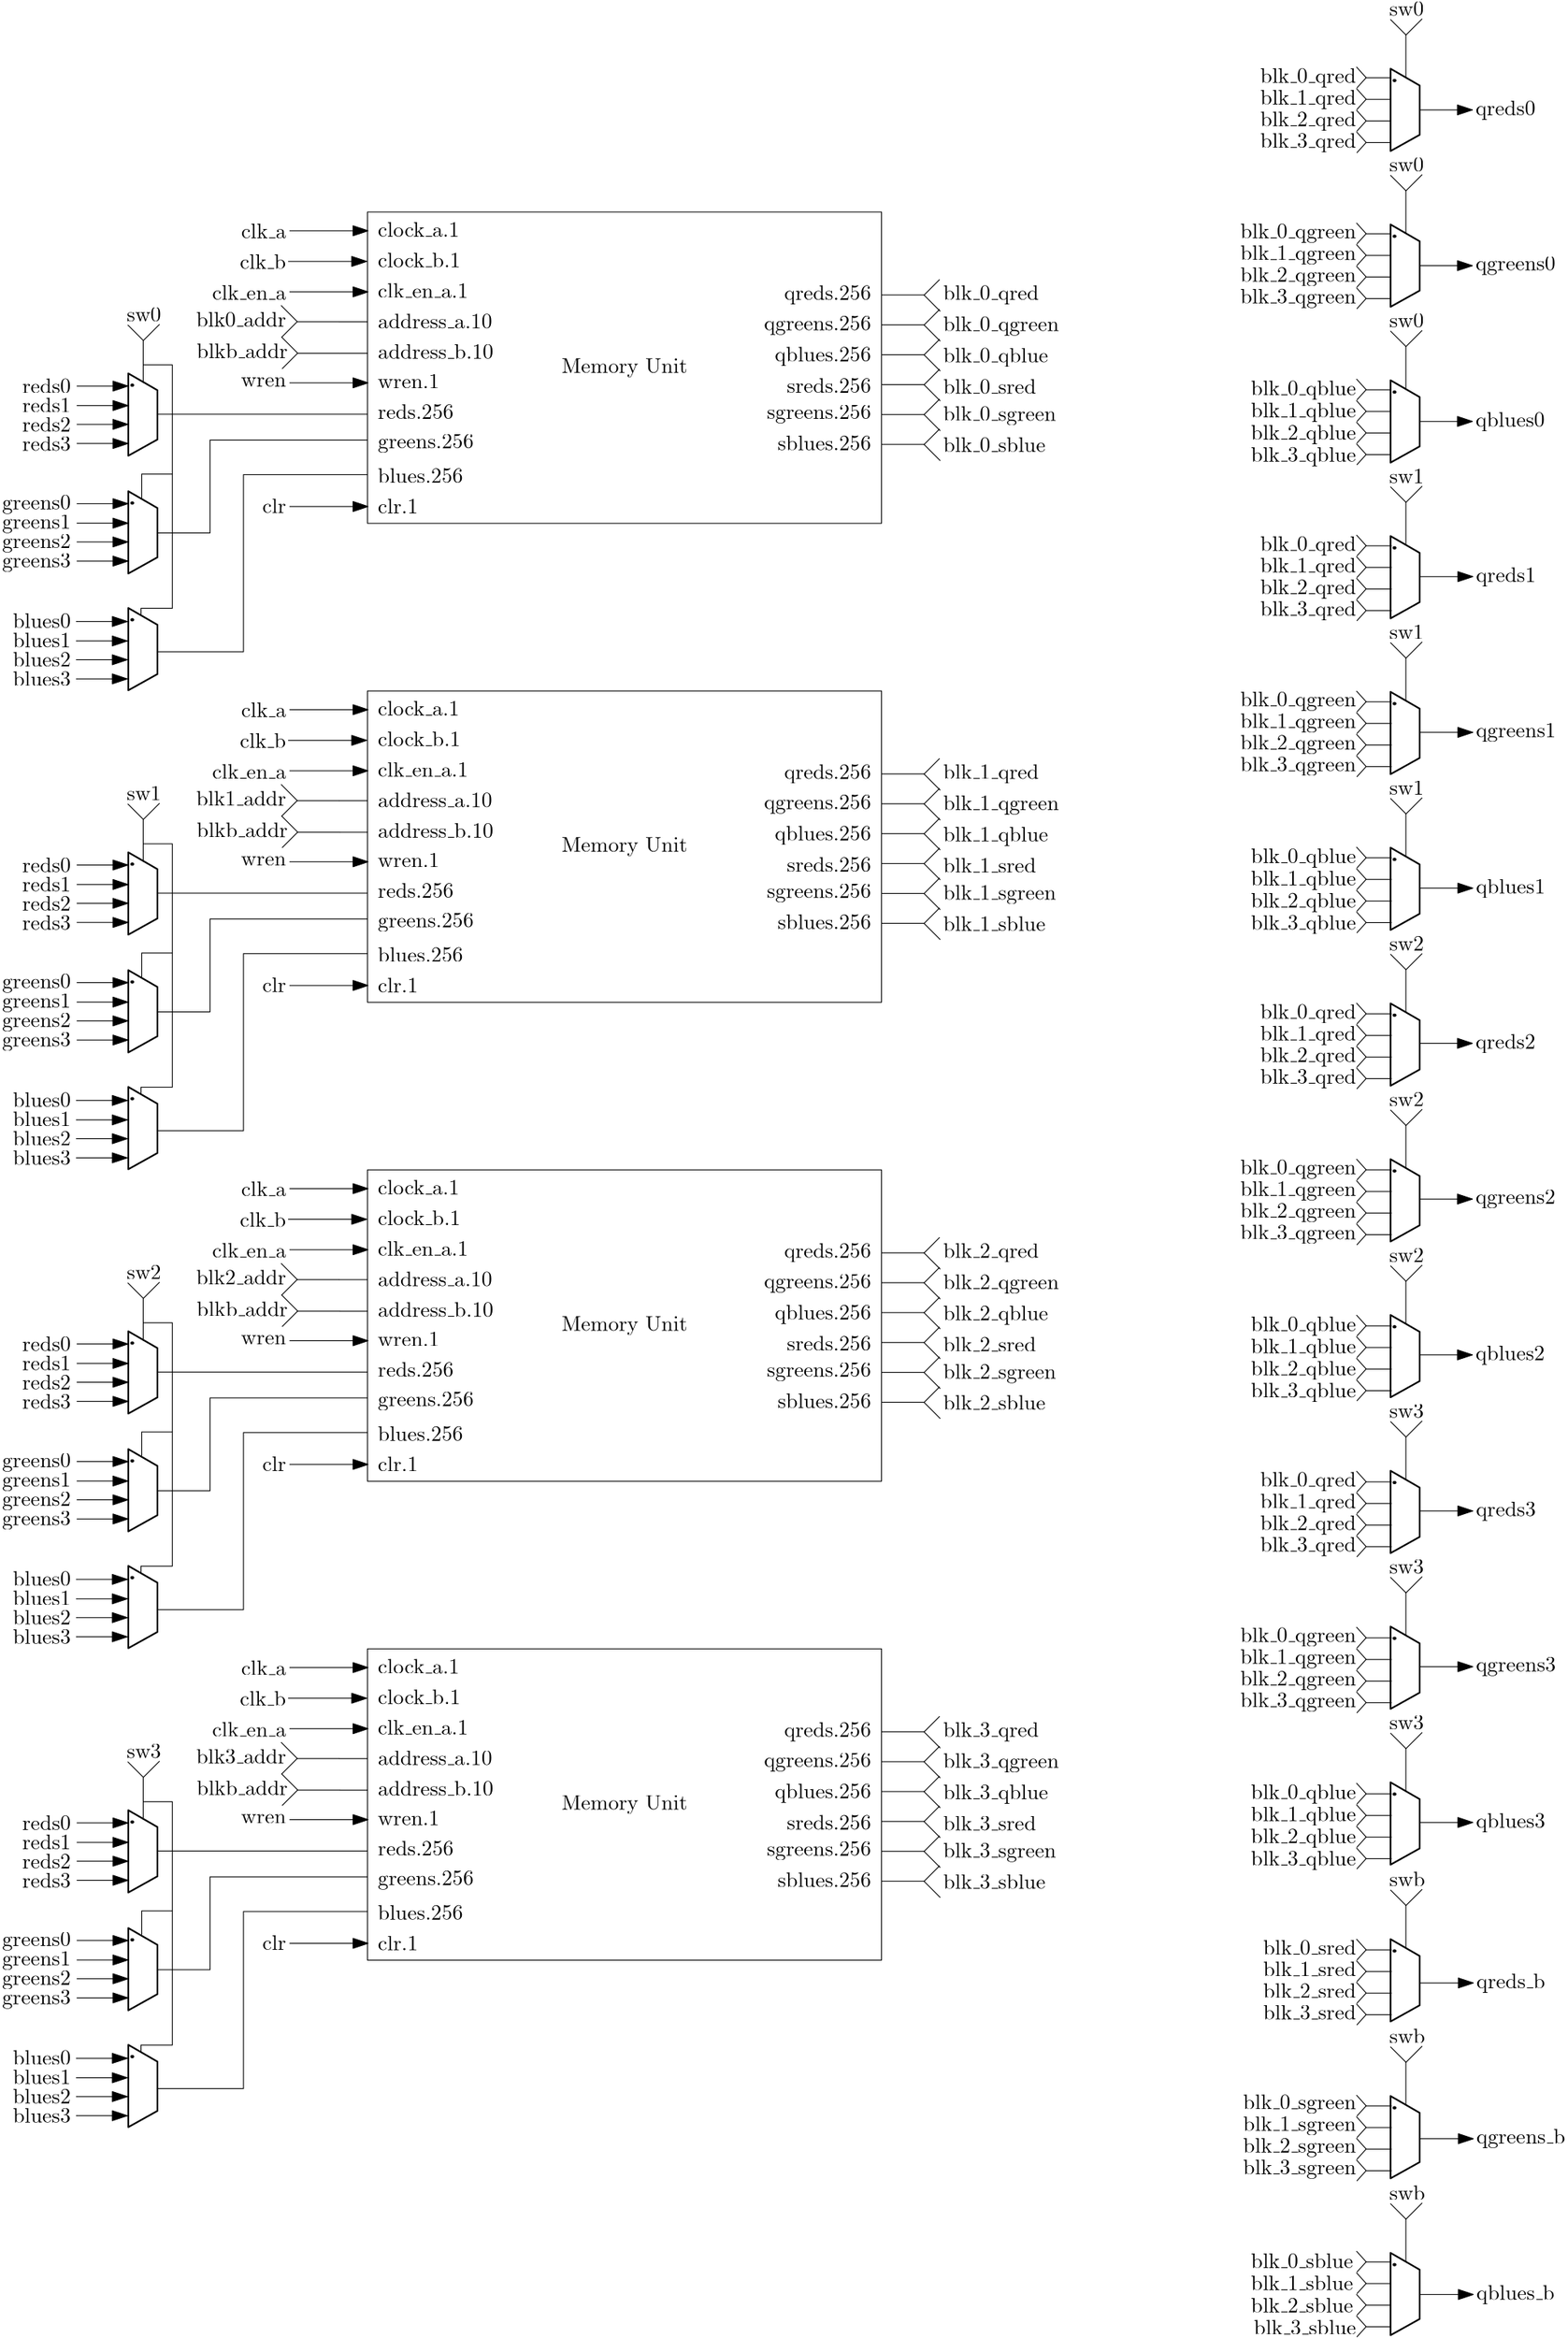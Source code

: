 <?xml version="1.0"?>
<!DOCTYPE ipe SYSTEM "ipe.dtd">
<ipe version="70218" creator="Ipe 7.2.23">
<info created="D:20210513234612" modified="D:20210514001409"/>
<ipestyle name="basic">
<symbol name="arrow/arc(spx)">
<path stroke="sym-stroke" fill="sym-stroke" pen="sym-pen">
0 0 m
-1 0.333 l
-1 -0.333 l
h
</path>
</symbol>
<symbol name="arrow/farc(spx)">
<path stroke="sym-stroke" fill="white" pen="sym-pen">
0 0 m
-1 0.333 l
-1 -0.333 l
h
</path>
</symbol>
<symbol name="arrow/ptarc(spx)">
<path stroke="sym-stroke" fill="sym-stroke" pen="sym-pen">
0 0 m
-1 0.333 l
-0.8 0 l
-1 -0.333 l
h
</path>
</symbol>
<symbol name="arrow/fptarc(spx)">
<path stroke="sym-stroke" fill="white" pen="sym-pen">
0 0 m
-1 0.333 l
-0.8 0 l
-1 -0.333 l
h
</path>
</symbol>
<symbol name="mark/circle(sx)" transformations="translations">
<path fill="sym-stroke">
0.6 0 0 0.6 0 0 e
0.4 0 0 0.4 0 0 e
</path>
</symbol>
<symbol name="mark/disk(sx)" transformations="translations">
<path fill="sym-stroke">
0.6 0 0 0.6 0 0 e
</path>
</symbol>
<symbol name="mark/fdisk(sfx)" transformations="translations">
<group>
<path fill="sym-fill">
0.5 0 0 0.5 0 0 e
</path>
<path fill="sym-stroke" fillrule="eofill">
0.6 0 0 0.6 0 0 e
0.4 0 0 0.4 0 0 e
</path>
</group>
</symbol>
<symbol name="mark/box(sx)" transformations="translations">
<path fill="sym-stroke" fillrule="eofill">
-0.6 -0.6 m
0.6 -0.6 l
0.6 0.6 l
-0.6 0.6 l
h
-0.4 -0.4 m
0.4 -0.4 l
0.4 0.4 l
-0.4 0.4 l
h
</path>
</symbol>
<symbol name="mark/square(sx)" transformations="translations">
<path fill="sym-stroke">
-0.6 -0.6 m
0.6 -0.6 l
0.6 0.6 l
-0.6 0.6 l
h
</path>
</symbol>
<symbol name="mark/fsquare(sfx)" transformations="translations">
<group>
<path fill="sym-fill">
-0.5 -0.5 m
0.5 -0.5 l
0.5 0.5 l
-0.5 0.5 l
h
</path>
<path fill="sym-stroke" fillrule="eofill">
-0.6 -0.6 m
0.6 -0.6 l
0.6 0.6 l
-0.6 0.6 l
h
-0.4 -0.4 m
0.4 -0.4 l
0.4 0.4 l
-0.4 0.4 l
h
</path>
</group>
</symbol>
<symbol name="mark/cross(sx)" transformations="translations">
<group>
<path fill="sym-stroke">
-0.43 -0.57 m
0.57 0.43 l
0.43 0.57 l
-0.57 -0.43 l
h
</path>
<path fill="sym-stroke">
-0.43 0.57 m
0.57 -0.43 l
0.43 -0.57 l
-0.57 0.43 l
h
</path>
</group>
</symbol>
<symbol name="arrow/fnormal(spx)">
<path stroke="sym-stroke" fill="white" pen="sym-pen">
0 0 m
-1 0.333 l
-1 -0.333 l
h
</path>
</symbol>
<symbol name="arrow/pointed(spx)">
<path stroke="sym-stroke" fill="sym-stroke" pen="sym-pen">
0 0 m
-1 0.333 l
-0.8 0 l
-1 -0.333 l
h
</path>
</symbol>
<symbol name="arrow/fpointed(spx)">
<path stroke="sym-stroke" fill="white" pen="sym-pen">
0 0 m
-1 0.333 l
-0.8 0 l
-1 -0.333 l
h
</path>
</symbol>
<symbol name="arrow/linear(spx)">
<path stroke="sym-stroke" pen="sym-pen">
-1 0.333 m
0 0 l
-1 -0.333 l
</path>
</symbol>
<symbol name="arrow/fdouble(spx)">
<path stroke="sym-stroke" fill="white" pen="sym-pen">
0 0 m
-1 0.333 l
-1 -0.333 l
h
-1 0 m
-2 0.333 l
-2 -0.333 l
h
</path>
</symbol>
<symbol name="arrow/double(spx)">
<path stroke="sym-stroke" fill="sym-stroke" pen="sym-pen">
0 0 m
-1 0.333 l
-1 -0.333 l
h
-1 0 m
-2 0.333 l
-2 -0.333 l
h
</path>
</symbol>
<symbol name="arrow/mid-normal(spx)">
<path stroke="sym-stroke" fill="sym-stroke" pen="sym-pen">
0.5 0 m
-0.5 0.333 l
-0.5 -0.333 l
h
</path>
</symbol>
<symbol name="arrow/mid-fnormal(spx)">
<path stroke="sym-stroke" fill="white" pen="sym-pen">
0.5 0 m
-0.5 0.333 l
-0.5 -0.333 l
h
</path>
</symbol>
<symbol name="arrow/mid-pointed(spx)">
<path stroke="sym-stroke" fill="sym-stroke" pen="sym-pen">
0.5 0 m
-0.5 0.333 l
-0.3 0 l
-0.5 -0.333 l
h
</path>
</symbol>
<symbol name="arrow/mid-fpointed(spx)">
<path stroke="sym-stroke" fill="white" pen="sym-pen">
0.5 0 m
-0.5 0.333 l
-0.3 0 l
-0.5 -0.333 l
h
</path>
</symbol>
<symbol name="arrow/mid-double(spx)">
<path stroke="sym-stroke" fill="sym-stroke" pen="sym-pen">
1 0 m
0 0.333 l
0 -0.333 l
h
0 0 m
-1 0.333 l
-1 -0.333 l
h
</path>
</symbol>
<symbol name="arrow/mid-fdouble(spx)">
<path stroke="sym-stroke" fill="white" pen="sym-pen">
1 0 m
0 0.333 l
0 -0.333 l
h
0 0 m
-1 0.333 l
-1 -0.333 l
h
</path>
</symbol>
<anglesize name="22.5 deg" value="22.5"/>
<anglesize name="30 deg" value="30"/>
<anglesize name="45 deg" value="45"/>
<anglesize name="60 deg" value="60"/>
<anglesize name="90 deg" value="90"/>
<arrowsize name="large" value="10"/>
<arrowsize name="small" value="5"/>
<arrowsize name="tiny" value="3"/>
<color name="blue" value="0 0 1"/>
<color name="brown" value="0.647 0.165 0.165"/>
<color name="darkblue" value="0 0 0.545"/>
<color name="darkcyan" value="0 0.545 0.545"/>
<color name="darkgray" value="0.663"/>
<color name="darkgreen" value="0 0.392 0"/>
<color name="darkmagenta" value="0.545 0 0.545"/>
<color name="darkorange" value="1 0.549 0"/>
<color name="darkred" value="0.545 0 0"/>
<color name="gold" value="1 0.843 0"/>
<color name="gray" value="0.745"/>
<color name="green" value="0 1 0"/>
<color name="lightblue" value="0.678 0.847 0.902"/>
<color name="lightcyan" value="0.878 1 1"/>
<color name="lightgray" value="0.827"/>
<color name="lightgreen" value="0.565 0.933 0.565"/>
<color name="lightyellow" value="1 1 0.878"/>
<color name="navy" value="0 0 0.502"/>
<color name="orange" value="1 0.647 0"/>
<color name="pink" value="1 0.753 0.796"/>
<color name="purple" value="0.627 0.125 0.941"/>
<color name="red" value="1 0 0"/>
<color name="seagreen" value="0.18 0.545 0.341"/>
<color name="turquoise" value="0.251 0.878 0.816"/>
<color name="violet" value="0.933 0.51 0.933"/>
<color name="yellow" value="1 1 0"/>
<dashstyle name="dash dot dotted" value="[4 2 1 2 1 2] 0"/>
<dashstyle name="dash dotted" value="[4 2 1 2] 0"/>
<dashstyle name="dashed" value="[4] 0"/>
<dashstyle name="dotted" value="[1 3] 0"/>
<gridsize name="10 pts (~3.5 mm)" value="10"/>
<gridsize name="14 pts (~5 mm)" value="14"/>
<gridsize name="16 pts (~6 mm)" value="16"/>
<gridsize name="20 pts (~7 mm)" value="20"/>
<gridsize name="28 pts (~10 mm)" value="28"/>
<gridsize name="32 pts (~12 mm)" value="32"/>
<gridsize name="4 pts" value="4"/>
<gridsize name="56 pts (~20 mm)" value="56"/>
<gridsize name="8 pts (~3 mm)" value="8"/>
<opacity name="10%" value="0.1"/>
<opacity name="30%" value="0.3"/>
<opacity name="50%" value="0.5"/>
<opacity name="75%" value="0.75"/>
<pen name="fat" value="1.2"/>
<pen name="heavier" value="0.8"/>
<pen name="ultrafat" value="2"/>
<symbolsize name="large" value="5"/>
<symbolsize name="small" value="2"/>
<symbolsize name="tiny" value="1.1"/>
<textsize name="Huge" value="\Huge"/>
<textsize name="LARGE" value="\LARGE"/>
<textsize name="Large" value="\Large"/>
<textsize name="footnote" value="\footnotesize"/>
<textsize name="huge" value="\huge"/>
<textsize name="large" value="\large"/>
<textsize name="small" value="\small"/>
<textsize name="tiny" value="\tiny"/>
<textstyle name="center" begin="\begin{center}" end="\end{center}"/>
<textstyle name="item" begin="\begin{itemize}\item{}" end="\end{itemize}"/>
<textstyle name="itemize" begin="\begin{itemize}" end="\end{itemize}"/>
<tiling name="falling" angle="-60" step="4" width="1"/>
<tiling name="rising" angle="30" step="4" width="1"/>
</ipestyle>
<ipestyle name="huge">
<symbol name="arrow/arc(spx)">
<path stroke="sym-stroke" fill="sym-stroke" pen="sym-pen">
0 0 m
-1 0.333 l
-1 -0.333 l
h
</path>
</symbol>
<symbol name="arrow/farc(spx)">
<path stroke="sym-stroke" fill="white" pen="sym-pen">
0 0 m
-1 0.333 l
-1 -0.333 l
h
</path>
</symbol>
<symbol name="arrow/ptarc(spx)">
<path stroke="sym-stroke" fill="sym-stroke" pen="sym-pen">
0 0 m
-1 0.333 l
-0.8 0 l
-1 -0.333 l
h
</path>
</symbol>
<symbol name="arrow/fptarc(spx)">
<path stroke="sym-stroke" fill="white" pen="sym-pen">
0 0 m
-1 0.333 l
-0.8 0 l
-1 -0.333 l
h
</path>
</symbol>
<symbol name="mark/circle(sx)" transformations="translations">
<path fill="sym-stroke">
0.6 0 0 0.6 0 0 e
0.4 0 0 0.4 0 0 e
</path>
</symbol>
<symbol name="mark/disk(sx)" transformations="translations">
<path fill="sym-stroke">
0.6 0 0 0.6 0 0 e
</path>
</symbol>
<symbol name="mark/fdisk(sfx)" transformations="translations">
<group>
<path fill="sym-fill">
0.5 0 0 0.5 0 0 e
</path>
<path fill="sym-stroke" fillrule="eofill">
0.6 0 0 0.6 0 0 e
0.4 0 0 0.4 0 0 e
</path>
</group>
</symbol>
<symbol name="mark/box(sx)" transformations="translations">
<path fill="sym-stroke" fillrule="eofill">
-0.6 -0.6 m
0.6 -0.6 l
0.6 0.6 l
-0.6 0.6 l
h
-0.4 -0.4 m
0.4 -0.4 l
0.4 0.4 l
-0.4 0.4 l
h
</path>
</symbol>
<symbol name="mark/square(sx)" transformations="translations">
<path fill="sym-stroke">
-0.6 -0.6 m
0.6 -0.6 l
0.6 0.6 l
-0.6 0.6 l
h
</path>
</symbol>
<symbol name="mark/fsquare(sfx)" transformations="translations">
<group>
<path fill="sym-fill">
-0.5 -0.5 m
0.5 -0.5 l
0.5 0.5 l
-0.5 0.5 l
h
</path>
<path fill="sym-stroke" fillrule="eofill">
-0.6 -0.6 m
0.6 -0.6 l
0.6 0.6 l
-0.6 0.6 l
h
-0.4 -0.4 m
0.4 -0.4 l
0.4 0.4 l
-0.4 0.4 l
h
</path>
</group>
</symbol>
<symbol name="mark/cross(sx)" transformations="translations">
<group>
<path fill="sym-stroke">
-0.43 -0.57 m
0.57 0.43 l
0.43 0.57 l
-0.57 -0.43 l
h
</path>
<path fill="sym-stroke">
-0.43 0.57 m
0.57 -0.43 l
0.43 -0.57 l
-0.57 0.43 l
h
</path>
</group>
</symbol>
<symbol name="arrow/fnormal(spx)">
<path stroke="sym-stroke" fill="white" pen="sym-pen">
0 0 m
-1 0.333 l
-1 -0.333 l
h
</path>
</symbol>
<symbol name="arrow/pointed(spx)">
<path stroke="sym-stroke" fill="sym-stroke" pen="sym-pen">
0 0 m
-1 0.333 l
-0.8 0 l
-1 -0.333 l
h
</path>
</symbol>
<symbol name="arrow/fpointed(spx)">
<path stroke="sym-stroke" fill="white" pen="sym-pen">
0 0 m
-1 0.333 l
-0.8 0 l
-1 -0.333 l
h
</path>
</symbol>
<symbol name="arrow/linear(spx)">
<path stroke="sym-stroke" pen="sym-pen">
-1 0.333 m
0 0 l
-1 -0.333 l
</path>
</symbol>
<symbol name="arrow/fdouble(spx)">
<path stroke="sym-stroke" fill="white" pen="sym-pen">
0 0 m
-1 0.333 l
-1 -0.333 l
h
-1 0 m
-2 0.333 l
-2 -0.333 l
h
</path>
</symbol>
<symbol name="arrow/double(spx)">
<path stroke="sym-stroke" fill="sym-stroke" pen="sym-pen">
0 0 m
-1 0.333 l
-1 -0.333 l
h
-1 0 m
-2 0.333 l
-2 -0.333 l
h
</path>
</symbol>
<symbol name="arrow/mid-normal(spx)">
<path stroke="sym-stroke" fill="sym-stroke" pen="sym-pen">
0.5 0 m
-0.5 0.333 l
-0.5 -0.333 l
h
</path>
</symbol>
<symbol name="arrow/mid-fnormal(spx)">
<path stroke="sym-stroke" fill="white" pen="sym-pen">
0.5 0 m
-0.5 0.333 l
-0.5 -0.333 l
h
</path>
</symbol>
<symbol name="arrow/mid-pointed(spx)">
<path stroke="sym-stroke" fill="sym-stroke" pen="sym-pen">
0.5 0 m
-0.5 0.333 l
-0.3 0 l
-0.5 -0.333 l
h
</path>
</symbol>
<symbol name="arrow/mid-fpointed(spx)">
<path stroke="sym-stroke" fill="white" pen="sym-pen">
0.5 0 m
-0.5 0.333 l
-0.3 0 l
-0.5 -0.333 l
h
</path>
</symbol>
<symbol name="arrow/mid-double(spx)">
<path stroke="sym-stroke" fill="sym-stroke" pen="sym-pen">
1 0 m
0 0.333 l
0 -0.333 l
h
0 0 m
-1 0.333 l
-1 -0.333 l
h
</path>
</symbol>
<symbol name="arrow/mid-fdouble(spx)">
<path stroke="sym-stroke" fill="white" pen="sym-pen">
1 0 m
0 0.333 l
0 -0.333 l
h
0 0 m
-1 0.333 l
-1 -0.333 l
h
</path>
</symbol>
<anglesize name="22.5 deg" value="22.5"/>
<anglesize name="30 deg" value="30"/>
<anglesize name="45 deg" value="45"/>
<anglesize name="60 deg" value="60"/>
<anglesize name="90 deg" value="90"/>
<arrowsize name="large" value="10"/>
<arrowsize name="small" value="5"/>
<arrowsize name="tiny" value="3"/>
<color name="blue" value="0 0 1"/>
<color name="brown" value="0.647 0.165 0.165"/>
<color name="darkblue" value="0 0 0.545"/>
<color name="darkcyan" value="0 0.545 0.545"/>
<color name="darkgray" value="0.663"/>
<color name="darkgreen" value="0 0.392 0"/>
<color name="darkmagenta" value="0.545 0 0.545"/>
<color name="darkorange" value="1 0.549 0"/>
<color name="darkred" value="0.545 0 0"/>
<color name="gold" value="1 0.843 0"/>
<color name="gray" value="0.745"/>
<color name="green" value="0 1 0"/>
<color name="lightblue" value="0.678 0.847 0.902"/>
<color name="lightcyan" value="0.878 1 1"/>
<color name="lightgray" value="0.827"/>
<color name="lightgreen" value="0.565 0.933 0.565"/>
<color name="lightyellow" value="1 1 0.878"/>
<color name="navy" value="0 0 0.502"/>
<color name="orange" value="1 0.647 0"/>
<color name="pink" value="1 0.753 0.796"/>
<color name="purple" value="0.627 0.125 0.941"/>
<color name="red" value="1 0 0"/>
<color name="seagreen" value="0.18 0.545 0.341"/>
<color name="turquoise" value="0.251 0.878 0.816"/>
<color name="violet" value="0.933 0.51 0.933"/>
<color name="yellow" value="1 1 0"/>
<dashstyle name="dash dot dotted" value="[4 2 1 2 1 2] 0"/>
<dashstyle name="dash dotted" value="[4 2 1 2] 0"/>
<dashstyle name="dashed" value="[4] 0"/>
<dashstyle name="dotted" value="[1 3] 0"/>
<gridsize name="10 pts (~3.5 mm)" value="10"/>
<gridsize name="14 pts (~5 mm)" value="14"/>
<gridsize name="16 pts (~6 mm)" value="16"/>
<gridsize name="20 pts (~7 mm)" value="20"/>
<gridsize name="28 pts (~10 mm)" value="28"/>
<gridsize name="32 pts (~12 mm)" value="32"/>
<gridsize name="4 pts" value="4"/>
<gridsize name="56 pts (~20 mm)" value="56"/>
<gridsize name="8 pts (~3 mm)" value="8"/>
<opacity name="10%" value="0.1"/>
<opacity name="30%" value="0.3"/>
<opacity name="50%" value="0.5"/>
<opacity name="75%" value="0.75"/>
<pen name="fat" value="1.2"/>
<pen name="heavier" value="0.8"/>
<pen name="ultrafat" value="2"/>
<symbolsize name="large" value="5"/>
<symbolsize name="small" value="2"/>
<symbolsize name="tiny" value="1.1"/>
<textsize name="Huge" value="\Huge"/>
<textsize name="LARGE" value="\LARGE"/>
<textsize name="Large" value="\Large"/>
<textsize name="footnote" value="\footnotesize"/>
<textsize name="huge" value="\huge"/>
<textsize name="large" value="\large"/>
<textsize name="small" value="\small"/>
<textsize name="tiny" value="\tiny"/>
<textstyle name="center" begin="\begin{center}" end="\end{center}"/>
<textstyle name="item" begin="\begin{itemize}\item{}" end="\end{itemize}"/>
<textstyle name="itemize" begin="\begin{itemize}" end="\end{itemize}"/>
<layout paper="2000 2000" origin="0 0" frame="2000 2000"/>
<tiling name="falling" angle="-60" step="4" width="1"/>
<tiling name="rising" angle="30" step="4" width="1"/>
</ipestyle>
<page>
<layer name="alpha"/>
<view layers="alpha" active="alpha"/>
<group layer="alpha">
<group matrix="1 0 0 1 16.7536 -0.608326">
<group matrix="-0.601647 0 0 -0.663031 1798.4 1932.36">
<path matrix="0 1 -1 0 2151.59 568.492" stroke="black">
343.857 1437.95 m
343.857 1418.19 l
336.2 1410.54 l
</path>
<path matrix="0 1 -1 0 2151.59 568.492" stroke="black">
343.74 1418.19 m
351.105 1410.83 l
</path>
</group>
<group matrix="-0.601647 0 0 -0.663031 1798.4 1922.24">
<path matrix="0 1 -1 0 2151.59 568.492" stroke="black">
343.857 1437.95 m
343.857 1418.19 l
336.2 1410.54 l
</path>
<path matrix="0 1 -1 0 2151.59 568.492" stroke="black">
343.74 1418.19 m
351.105 1410.83 l
</path>
</group>
<group matrix="-0.601647 0 0 -0.663031 1798.4 1912.12">
<path matrix="0 1 -1 0 2151.59 568.492" stroke="black">
343.857 1437.95 m
343.857 1418.19 l
336.2 1410.54 l
</path>
<path matrix="0 1 -1 0 2151.59 568.492" stroke="black">
343.74 1418.19 m
351.105 1410.83 l
</path>
</group>
<group matrix="-0.601647 0 0 -0.663031 1798.4 1902">
<path matrix="0 1 -1 0 2151.59 568.492" stroke="black">
343.857 1437.95 m
343.857 1418.19 l
336.2 1410.54 l
</path>
<path matrix="0 1 -1 0 2151.59 568.492" stroke="black">
343.74 1418.19 m
351.105 1410.83 l
</path>
</group>
</group>
<group matrix="1 0 0 1 -2.69457 -27.4212">
<group matrix="1 0 0 1 594.183 149.285">
<group matrix="1.35748 0 0 1.05601 343.368 546.314">
<path matrix="0 -0.11398 0.0777052 0 292.144 442.268" stroke="0" fill="white" pen="heavier">
191.62 510.692 m
257.048 640.008 l
448.713 640.008 l
511.832 510.692 l
h
</path>
<path matrix="1 0 0 1 100.466 0" stroke="black" fill="black">
0.528099 0 0 0.528099 232.719 415.21 e
</path>
</group>
</group>
<text matrix="1 0 0 1 1298.92 555.129" transformations="translations" pos="88.5255 609.22" stroke="black" type="label" width="16.106" height="6.42" depth="0" valign="baseline">sw1</text>
<group matrix="0 1 -1 0 2307.52 421.922">
<path matrix="0 1 -1 0 2151.59 568.492" stroke="black">
343.857 1437.95 m
343.857 1418.19 l
336.2 1410.54 l
</path>
<path matrix="0 1 -1 0 2151.59 568.492" stroke="black">
343.74 1418.19 m
351.105 1410.83 l
</path>
</group>
</group>
<group matrix="1 0 0 1 20.6874 -53.6266">
<group matrix="1 0 0 1 570.797 102.521">
<group matrix="1.35748 0 0 1.05601 343.368 546.314">
<path matrix="0 -0.11398 0.0777052 0 292.144 442.268" stroke="0" fill="white" pen="heavier">
191.62 510.692 m
257.048 640.008 l
448.713 640.008 l
511.832 510.692 l
h
</path>
<path matrix="1 0 0 1 100.466 0" stroke="black" fill="black">
0.528099 0 0 0.528099 232.719 415.21 e
</path>
</group>
</group>
<text matrix="1 0 0 1 1275.53 508.365" transformations="translations" pos="88.5255 609.22" stroke="black" type="label" width="16.106" height="6.42" depth="0" valign="baseline">sw1</text>
<group matrix="0 1 -1 0 2284.13 375.158">
<path matrix="0 1 -1 0 2151.59 568.492" stroke="black">
343.857 1437.95 m
343.857 1418.19 l
336.2 1410.54 l
</path>
<path matrix="0 1 -1 0 2151.59 568.492" stroke="black">
343.74 1418.19 m
351.105 1410.83 l
</path>
</group>
</group>
<group matrix="1 0 0 1 -6.59462 -82.4251">
<group matrix="1 0 0 1 598.079 58.3497">
<group matrix="1.35748 0 0 1.05601 343.368 546.314">
<path matrix="0 -0.11398 0.0777052 0 292.144 442.268" stroke="0" fill="white" pen="heavier">
191.62 510.692 m
257.048 640.008 l
448.713 640.008 l
511.832 510.692 l
h
</path>
<path matrix="1 0 0 1 100.466 0" stroke="black" fill="black">
0.528099 0 0 0.528099 232.719 415.21 e
</path>
</group>
</group>
<text matrix="1 0 0 1 1302.82 464.194" transformations="translations" pos="88.5255 609.22" stroke="black" type="label" width="16.106" height="6.42" depth="0" valign="baseline">sw1</text>
<group matrix="0 1 -1 0 2311.42 330.987">
<path matrix="0 1 -1 0 2151.59 568.492" stroke="black">
343.857 1437.95 m
343.857 1418.19 l
336.2 1410.54 l
</path>
<path matrix="0 1 -1 0 2151.59 568.492" stroke="black">
343.74 1418.19 m
351.105 1410.83 l
</path>
</group>
</group>
<group matrix="1 0 0 1 -9.69457 -36.0105">
<group matrix="1 0 0 1 601.183 -61.0342">
<group matrix="1.35748 0 0 1.05601 343.368 546.314">
<path matrix="0 -0.11398 0.0777052 0 292.144 442.268" stroke="0" fill="white" pen="heavier">
191.62 510.692 m
257.048 640.008 l
448.713 640.008 l
511.832 510.692 l
h
</path>
<path matrix="1 0 0 1 100.466 0" stroke="black" fill="black">
0.528099 0 0 0.528099 232.719 415.21 e
</path>
</group>
</group>
<text matrix="1 0 0 1 1305.92 344.81" transformations="translations" pos="88.5255 609.22" stroke="black" type="label" width="16.106" height="6.42" depth="0" valign="baseline">sw2</text>
<group matrix="0 1 -1 0 2314.52 211.603">
<path matrix="0 1 -1 0 2151.59 568.492" stroke="black">
343.857 1437.95 m
343.857 1418.19 l
336.2 1410.54 l
</path>
<path matrix="0 1 -1 0 2151.59 568.492" stroke="black">
343.74 1418.19 m
351.105 1410.83 l
</path>
</group>
</group>
<group matrix="1 0 0 1 -7.10492 -38.826">
<group matrix="1 0 0 1 598.589 -131.188">
<group matrix="1.35748 0 0 1.05601 343.368 546.314">
<path matrix="0 -0.11398 0.0777052 0 292.144 442.268" stroke="0" fill="white" pen="heavier">
191.62 510.692 m
257.048 640.008 l
448.713 640.008 l
511.832 510.692 l
h
</path>
<path matrix="1 0 0 1 100.466 0" stroke="black" fill="black">
0.528099 0 0 0.528099 232.719 415.21 e
</path>
</group>
</group>
<text matrix="1 0 0 1 1303.33 274.656" transformations="translations" pos="88.5255 609.22" stroke="black" type="label" width="16.106" height="6.42" depth="0" valign="baseline">sw2</text>
<group matrix="0 1 -1 0 2311.93 141.449">
<path matrix="0 1 -1 0 2151.59 568.492" stroke="black">
343.857 1437.95 m
343.857 1418.19 l
336.2 1410.54 l
</path>
<path matrix="0 1 -1 0 2151.59 568.492" stroke="black">
343.74 1418.19 m
351.105 1410.83 l
</path>
</group>
</group>
<group matrix="1 0 0 1 29.271 -50.7359">
<group matrix="1 0 0 1 562.213 -192.248">
<group matrix="1.35748 0 0 1.05601 343.368 546.314">
<path matrix="0 -0.11398 0.0777052 0 292.144 442.268" stroke="0" fill="white" pen="heavier">
191.62 510.692 m
257.048 640.008 l
448.713 640.008 l
511.832 510.692 l
h
</path>
<path matrix="1 0 0 1 100.466 0" stroke="black" fill="black">
0.528099 0 0 0.528099 232.719 415.21 e
</path>
</group>
</group>
<text matrix="1 0 0 1 1266.95 213.596" transformations="translations" pos="88.5255 609.22" stroke="black" type="label" width="16.106" height="6.42" depth="0" valign="baseline">sw2</text>
<group matrix="0 1 -1 0 2275.55 80.3893">
<path matrix="0 1 -1 0 2151.59 568.492" stroke="black">
343.857 1437.95 m
343.857 1418.19 l
336.2 1410.54 l
</path>
<path matrix="0 1 -1 0 2151.59 568.492" stroke="black">
343.74 1418.19 m
351.105 1410.83 l
</path>
</group>
</group>
<group matrix="1 0 0 1 -1.69457 -52.6003">
<group matrix="1 0 0 1 593.183 -263.353">
<group matrix="1.35748 0 0 1.05601 343.368 546.314">
<path matrix="0 -0.11398 0.0777052 0 292.144 442.268" stroke="0" fill="white" pen="heavier">
191.62 510.692 m
257.048 640.008 l
448.713 640.008 l
511.832 510.692 l
h
</path>
<path matrix="1 0 0 1 100.466 0" stroke="black" fill="black">
0.528099 0 0 0.528099 232.719 415.21 e
</path>
</group>
</group>
<text matrix="1 0 0 1 1297.92 142.491" transformations="translations" pos="88.5255 609.22" stroke="black" type="label" width="16.106" height="6.42" depth="0" valign="baseline">sw3</text>
<group matrix="0 1 -1 0 2306.52 9.28411">
<path matrix="0 1 -1 0 2151.59 568.492" stroke="black">
343.857 1437.95 m
343.857 1418.19 l
336.2 1410.54 l
</path>
<path matrix="0 1 -1 0 2151.59 568.492" stroke="black">
343.74 1418.19 m
351.105 1410.83 l
</path>
</group>
</group>
<group matrix="1 0 0 1 -4.29664 -50.2197">
<group matrix="1 0 0 1 595.781 -338.703">
<group matrix="1.35748 0 0 1.05601 343.368 546.314">
<path matrix="0 -0.11398 0.0777052 0 292.144 442.268" stroke="0" fill="white" pen="heavier">
191.62 510.692 m
257.048 640.008 l
448.713 640.008 l
511.832 510.692 l
h
</path>
<path matrix="1 0 0 1 100.466 0" stroke="black" fill="black">
0.528099 0 0 0.528099 232.719 415.21 e
</path>
</group>
</group>
<text matrix="1 0 0 1 1300.52 67.1411" transformations="translations" pos="88.5255 609.22" stroke="black" type="label" width="16.106" height="6.42" depth="0" valign="baseline">sw3</text>
<group matrix="0 1 -1 0 2309.12 -66.0657">
<path matrix="0 1 -1 0 2151.59 568.492" stroke="black">
343.857 1437.95 m
343.857 1418.19 l
336.2 1410.54 l
</path>
<path matrix="0 1 -1 0 2151.59 568.492" stroke="black">
343.74 1418.19 m
351.105 1410.83 l
</path>
</group>
</group>
<group matrix="1 0 0 1 -0.399215 -55.6337">
<group matrix="1 0 0 1 591.883 -406.258">
<group matrix="1.35748 0 0 1.05601 343.368 546.314">
<path matrix="0 -0.11398 0.0777052 0 292.144 442.268" stroke="0" fill="white" pen="heavier">
191.62 510.692 m
257.048 640.008 l
448.713 640.008 l
511.832 510.692 l
h
</path>
<path matrix="1 0 0 1 100.466 0" stroke="black" fill="black">
0.528099 0 0 0.528099 232.719 415.21 e
</path>
</group>
</group>
<text matrix="1 0 0 1 1296.62 -0.414215" transformations="translations" pos="88.5255 609.22" stroke="black" type="label" width="16.106" height="6.42" depth="0" valign="baseline">sw3</text>
<group matrix="0 1 -1 0 2305.22 -133.621">
<path matrix="0 1 -1 0 2151.59 568.492" stroke="black">
343.857 1437.95 m
343.857 1418.19 l
336.2 1410.54 l
</path>
<path matrix="0 1 -1 0 2151.59 568.492" stroke="black">
343.74 1418.19 m
351.105 1410.83 l
</path>
</group>
</group>
<group matrix="1 0 0 1 1.30543 -36.6876">
<group matrix="1 0 0 1 590.183 -498.672">
<group matrix="1.35748 0 0 1.05601 343.368 546.314">
<path matrix="0 -0.11398 0.0777052 0 292.144 442.268" stroke="0" fill="white" pen="heavier">
191.62 510.692 m
257.048 640.008 l
448.713 640.008 l
511.832 510.692 l
h
</path>
<path matrix="1 0 0 1 100.466 0" stroke="black" fill="black">
0.528099 0 0 0.528099 232.719 415.21 e
</path>
</group>
</group>
<text matrix="1 0 0 1 1294.92 -92.8276" transformations="translations" pos="88.5255 609.22" stroke="black" type="label" width="16.66" height="6.918" depth="0" valign="baseline">swb</text>
<group matrix="0 1 -1 0 2303.52 -226.035">
<path matrix="0 1 -1 0 2151.59 568.492" stroke="black">
343.857 1437.95 m
343.857 1418.19 l
336.2 1410.54 l
</path>
<path matrix="0 1 -1 0 2151.59 568.492" stroke="black">
343.74 1418.19 m
351.105 1410.83 l
</path>
</group>
</group>
<group matrix="1 0 0 1 0 -30.9074">
<group matrix="1 0 0 1 591.484 -577.92">
<group matrix="1.35748 0 0 1.05601 343.368 546.314">
<path matrix="0 -0.11398 0.0777052 0 292.144 442.268" stroke="0" fill="white" pen="heavier">
191.62 510.692 m
257.048 640.008 l
448.713 640.008 l
511.832 510.692 l
h
</path>
<path matrix="1 0 0 1 100.466 0" stroke="black" fill="black">
0.528099 0 0 0.528099 232.719 415.21 e
</path>
</group>
</group>
<text matrix="1 0 0 1 1296.22 -172.075" transformations="translations" pos="88.5255 609.22" stroke="black" type="label" width="16.66" height="6.918" depth="0" valign="baseline">swb</text>
<group matrix="0 1 -1 0 2304.82 -305.283">
<path matrix="0 1 -1 0 2151.59 568.492" stroke="black">
343.857 1437.95 m
343.857 1418.19 l
336.2 1410.54 l
</path>
<path matrix="0 1 -1 0 2151.59 568.492" stroke="black">
343.74 1418.19 m
351.105 1410.83 l
</path>
</group>
</group>
<group matrix="1 0 0 1 591.494 340.771">
<group matrix="1.35748 0 0 1.05601 343.368 546.314">
<path matrix="0 -0.11398 0.0777052 0 292.144 442.268" stroke="0" fill="white" pen="heavier">
191.62 510.692 m
257.048 640.008 l
448.713 640.008 l
511.832 510.692 l
h
</path>
<path matrix="1 0 0 1 100.466 0" stroke="black" fill="black">
0.528099 0 0 0.528099 232.719 415.21 e
</path>
</group>
</group>
<text matrix="1 0 0 1 1296.22 746.615" transformations="translations" pos="88.5255 609.22" stroke="black" type="label" width="16.106" height="6.42" depth="0" valign="baseline">sw0</text>
<group matrix="0 1 -1 0 2304.82 613.408">
<path matrix="0 1 -1 0 2151.59 568.492" stroke="black">
343.857 1437.95 m
343.857 1418.19 l
336.2 1410.54 l
</path>
<path matrix="0 1 -1 0 2151.59 568.492" stroke="black">
343.74 1418.19 m
351.105 1410.83 l
</path>
</group>
<group matrix="1 0 0 1 16.7517 -73.6872">
<group matrix="-0.601647 0 0 -0.663031 1798.4 1932.36">
<path matrix="0 1 -1 0 2151.59 568.492" stroke="black">
343.857 1437.95 m
343.857 1418.19 l
336.2 1410.54 l
</path>
<path matrix="0 1 -1 0 2151.59 568.492" stroke="black">
343.74 1418.19 m
351.105 1410.83 l
</path>
</group>
<group matrix="-0.601647 0 0 -0.663031 1798.4 1922.24">
<path matrix="0 1 -1 0 2151.59 568.492" stroke="black">
343.857 1437.95 m
343.857 1418.19 l
336.2 1410.54 l
</path>
<path matrix="0 1 -1 0 2151.59 568.492" stroke="black">
343.74 1418.19 m
351.105 1410.83 l
</path>
</group>
<group matrix="-0.601647 0 0 -0.663031 1798.4 1912.12">
<path matrix="0 1 -1 0 2151.59 568.492" stroke="black">
343.857 1437.95 m
343.857 1418.19 l
336.2 1410.54 l
</path>
<path matrix="0 1 -1 0 2151.59 568.492" stroke="black">
343.74 1418.19 m
351.105 1410.83 l
</path>
</group>
<group matrix="-0.601647 0 0 -0.663031 1798.4 1902">
<path matrix="0 1 -1 0 2151.59 568.492" stroke="black">
343.857 1437.95 m
343.857 1418.19 l
336.2 1410.54 l
</path>
<path matrix="0 1 -1 0 2151.59 568.492" stroke="black">
343.74 1418.19 m
351.105 1410.83 l
</path>
</group>
</group>
<group matrix="1 0 0 1 16.7517 -146.763">
<group matrix="-0.601647 0 0 -0.663031 1798.4 1932.36">
<path matrix="0 1 -1 0 2151.59 568.492" stroke="black">
343.857 1437.95 m
343.857 1418.19 l
336.2 1410.54 l
</path>
<path matrix="0 1 -1 0 2151.59 568.492" stroke="black">
343.74 1418.19 m
351.105 1410.83 l
</path>
</group>
<group matrix="-0.601647 0 0 -0.663031 1798.4 1922.24">
<path matrix="0 1 -1 0 2151.59 568.492" stroke="black">
343.857 1437.95 m
343.857 1418.19 l
336.2 1410.54 l
</path>
<path matrix="0 1 -1 0 2151.59 568.492" stroke="black">
343.74 1418.19 m
351.105 1410.83 l
</path>
</group>
<group matrix="-0.601647 0 0 -0.663031 1798.4 1912.12">
<path matrix="0 1 -1 0 2151.59 568.492" stroke="black">
343.857 1437.95 m
343.857 1418.19 l
336.2 1410.54 l
</path>
<path matrix="0 1 -1 0 2151.59 568.492" stroke="black">
343.74 1418.19 m
351.105 1410.83 l
</path>
</group>
<group matrix="-0.601647 0 0 -0.663031 1798.4 1902">
<path matrix="0 1 -1 0 2151.59 568.492" stroke="black">
343.857 1437.95 m
343.857 1418.19 l
336.2 1410.54 l
</path>
<path matrix="0 1 -1 0 2151.59 568.492" stroke="black">
343.74 1418.19 m
351.105 1410.83 l
</path>
</group>
</group>
<group matrix="1 0 0 1 16.7517 -219.839">
<group matrix="-0.601647 0 0 -0.663031 1798.4 1932.36">
<path matrix="0 1 -1 0 2151.59 568.492" stroke="black">
343.857 1437.95 m
343.857 1418.19 l
336.2 1410.54 l
</path>
<path matrix="0 1 -1 0 2151.59 568.492" stroke="black">
343.74 1418.19 m
351.105 1410.83 l
</path>
</group>
<group matrix="-0.601647 0 0 -0.663031 1798.4 1922.24">
<path matrix="0 1 -1 0 2151.59 568.492" stroke="black">
343.857 1437.95 m
343.857 1418.19 l
336.2 1410.54 l
</path>
<path matrix="0 1 -1 0 2151.59 568.492" stroke="black">
343.74 1418.19 m
351.105 1410.83 l
</path>
</group>
<group matrix="-0.601647 0 0 -0.663031 1798.4 1912.12">
<path matrix="0 1 -1 0 2151.59 568.492" stroke="black">
343.857 1437.95 m
343.857 1418.19 l
336.2 1410.54 l
</path>
<path matrix="0 1 -1 0 2151.59 568.492" stroke="black">
343.74 1418.19 m
351.105 1410.83 l
</path>
</group>
<group matrix="-0.601647 0 0 -0.663031 1798.4 1902">
<path matrix="0 1 -1 0 2151.59 568.492" stroke="black">
343.857 1437.95 m
343.857 1418.19 l
336.2 1410.54 l
</path>
<path matrix="0 1 -1 0 2151.59 568.492" stroke="black">
343.74 1418.19 m
351.105 1410.83 l
</path>
</group>
</group>
<group matrix="1 0 0 1 16.7517 -292.915">
<group matrix="-0.601647 0 0 -0.663031 1798.4 1932.36">
<path matrix="0 1 -1 0 2151.59 568.492" stroke="black">
343.857 1437.95 m
343.857 1418.19 l
336.2 1410.54 l
</path>
<path matrix="0 1 -1 0 2151.59 568.492" stroke="black">
343.74 1418.19 m
351.105 1410.83 l
</path>
</group>
<group matrix="-0.601647 0 0 -0.663031 1798.4 1922.24">
<path matrix="0 1 -1 0 2151.59 568.492" stroke="black">
343.857 1437.95 m
343.857 1418.19 l
336.2 1410.54 l
</path>
<path matrix="0 1 -1 0 2151.59 568.492" stroke="black">
343.74 1418.19 m
351.105 1410.83 l
</path>
</group>
<group matrix="-0.601647 0 0 -0.663031 1798.4 1912.12">
<path matrix="0 1 -1 0 2151.59 568.492" stroke="black">
343.857 1437.95 m
343.857 1418.19 l
336.2 1410.54 l
</path>
<path matrix="0 1 -1 0 2151.59 568.492" stroke="black">
343.74 1418.19 m
351.105 1410.83 l
</path>
</group>
<group matrix="-0.601647 0 0 -0.663031 1798.4 1902">
<path matrix="0 1 -1 0 2151.59 568.492" stroke="black">
343.857 1437.95 m
343.857 1418.19 l
336.2 1410.54 l
</path>
<path matrix="0 1 -1 0 2151.59 568.492" stroke="black">
343.74 1418.19 m
351.105 1410.83 l
</path>
</group>
</group>
<group matrix="1 0 0 1 16.7517 -365.992">
<group matrix="-0.601647 0 0 -0.663031 1798.4 1932.36">
<path matrix="0 1 -1 0 2151.59 568.492" stroke="black">
343.857 1437.95 m
343.857 1418.19 l
336.2 1410.54 l
</path>
<path matrix="0 1 -1 0 2151.59 568.492" stroke="black">
343.74 1418.19 m
351.105 1410.83 l
</path>
</group>
<group matrix="-0.601647 0 0 -0.663031 1798.4 1922.24">
<path matrix="0 1 -1 0 2151.59 568.492" stroke="black">
343.857 1437.95 m
343.857 1418.19 l
336.2 1410.54 l
</path>
<path matrix="0 1 -1 0 2151.59 568.492" stroke="black">
343.74 1418.19 m
351.105 1410.83 l
</path>
</group>
<group matrix="-0.601647 0 0 -0.663031 1798.4 1912.12">
<path matrix="0 1 -1 0 2151.59 568.492" stroke="black">
343.857 1437.95 m
343.857 1418.19 l
336.2 1410.54 l
</path>
<path matrix="0 1 -1 0 2151.59 568.492" stroke="black">
343.74 1418.19 m
351.105 1410.83 l
</path>
</group>
<group matrix="-0.601647 0 0 -0.663031 1798.4 1902">
<path matrix="0 1 -1 0 2151.59 568.492" stroke="black">
343.857 1437.95 m
343.857 1418.19 l
336.2 1410.54 l
</path>
<path matrix="0 1 -1 0 2151.59 568.492" stroke="black">
343.74 1418.19 m
351.105 1410.83 l
</path>
</group>
</group>
<group matrix="1 0 0 1 16.7517 -439.068">
<group matrix="-0.601647 0 0 -0.663031 1798.4 1932.36">
<path matrix="0 1 -1 0 2151.59 568.492" stroke="black">
343.857 1437.95 m
343.857 1418.19 l
336.2 1410.54 l
</path>
<path matrix="0 1 -1 0 2151.59 568.492" stroke="black">
343.74 1418.19 m
351.105 1410.83 l
</path>
</group>
<group matrix="-0.601647 0 0 -0.663031 1798.4 1922.24">
<path matrix="0 1 -1 0 2151.59 568.492" stroke="black">
343.857 1437.95 m
343.857 1418.19 l
336.2 1410.54 l
</path>
<path matrix="0 1 -1 0 2151.59 568.492" stroke="black">
343.74 1418.19 m
351.105 1410.83 l
</path>
</group>
<group matrix="-0.601647 0 0 -0.663031 1798.4 1912.12">
<path matrix="0 1 -1 0 2151.59 568.492" stroke="black">
343.857 1437.95 m
343.857 1418.19 l
336.2 1410.54 l
</path>
<path matrix="0 1 -1 0 2151.59 568.492" stroke="black">
343.74 1418.19 m
351.105 1410.83 l
</path>
</group>
<group matrix="-0.601647 0 0 -0.663031 1798.4 1902">
<path matrix="0 1 -1 0 2151.59 568.492" stroke="black">
343.857 1437.95 m
343.857 1418.19 l
336.2 1410.54 l
</path>
<path matrix="0 1 -1 0 2151.59 568.492" stroke="black">
343.74 1418.19 m
351.105 1410.83 l
</path>
</group>
</group>
<group matrix="1 0 0 1 16.7517 -512.144">
<group matrix="-0.601647 0 0 -0.663031 1798.4 1932.36">
<path matrix="0 1 -1 0 2151.59 568.492" stroke="black">
343.857 1437.95 m
343.857 1418.19 l
336.2 1410.54 l
</path>
<path matrix="0 1 -1 0 2151.59 568.492" stroke="black">
343.74 1418.19 m
351.105 1410.83 l
</path>
</group>
<group matrix="-0.601647 0 0 -0.663031 1798.4 1922.24">
<path matrix="0 1 -1 0 2151.59 568.492" stroke="black">
343.857 1437.95 m
343.857 1418.19 l
336.2 1410.54 l
</path>
<path matrix="0 1 -1 0 2151.59 568.492" stroke="black">
343.74 1418.19 m
351.105 1410.83 l
</path>
</group>
<group matrix="-0.601647 0 0 -0.663031 1798.4 1912.12">
<path matrix="0 1 -1 0 2151.59 568.492" stroke="black">
343.857 1437.95 m
343.857 1418.19 l
336.2 1410.54 l
</path>
<path matrix="0 1 -1 0 2151.59 568.492" stroke="black">
343.74 1418.19 m
351.105 1410.83 l
</path>
</group>
<group matrix="-0.601647 0 0 -0.663031 1798.4 1902">
<path matrix="0 1 -1 0 2151.59 568.492" stroke="black">
343.857 1437.95 m
343.857 1418.19 l
336.2 1410.54 l
</path>
<path matrix="0 1 -1 0 2151.59 568.492" stroke="black">
343.74 1418.19 m
351.105 1410.83 l
</path>
</group>
</group>
<group matrix="1 0 0 1 16.7517 -585.22">
<group matrix="-0.601647 0 0 -0.663031 1798.4 1932.36">
<path matrix="0 1 -1 0 2151.59 568.492" stroke="black">
343.857 1437.95 m
343.857 1418.19 l
336.2 1410.54 l
</path>
<path matrix="0 1 -1 0 2151.59 568.492" stroke="black">
343.74 1418.19 m
351.105 1410.83 l
</path>
</group>
<group matrix="-0.601647 0 0 -0.663031 1798.4 1922.24">
<path matrix="0 1 -1 0 2151.59 568.492" stroke="black">
343.857 1437.95 m
343.857 1418.19 l
336.2 1410.54 l
</path>
<path matrix="0 1 -1 0 2151.59 568.492" stroke="black">
343.74 1418.19 m
351.105 1410.83 l
</path>
</group>
<group matrix="-0.601647 0 0 -0.663031 1798.4 1912.12">
<path matrix="0 1 -1 0 2151.59 568.492" stroke="black">
343.857 1437.95 m
343.857 1418.19 l
336.2 1410.54 l
</path>
<path matrix="0 1 -1 0 2151.59 568.492" stroke="black">
343.74 1418.19 m
351.105 1410.83 l
</path>
</group>
<group matrix="-0.601647 0 0 -0.663031 1798.4 1902">
<path matrix="0 1 -1 0 2151.59 568.492" stroke="black">
343.857 1437.95 m
343.857 1418.19 l
336.2 1410.54 l
</path>
<path matrix="0 1 -1 0 2151.59 568.492" stroke="black">
343.74 1418.19 m
351.105 1410.83 l
</path>
</group>
</group>
<group matrix="1 0 0 1 16.7517 -658.296">
<group matrix="-0.601647 0 0 -0.663031 1798.4 1932.36">
<path matrix="0 1 -1 0 2151.59 568.492" stroke="black">
343.857 1437.95 m
343.857 1418.19 l
336.2 1410.54 l
</path>
<path matrix="0 1 -1 0 2151.59 568.492" stroke="black">
343.74 1418.19 m
351.105 1410.83 l
</path>
</group>
<group matrix="-0.601647 0 0 -0.663031 1798.4 1922.24">
<path matrix="0 1 -1 0 2151.59 568.492" stroke="black">
343.857 1437.95 m
343.857 1418.19 l
336.2 1410.54 l
</path>
<path matrix="0 1 -1 0 2151.59 568.492" stroke="black">
343.74 1418.19 m
351.105 1410.83 l
</path>
</group>
<group matrix="-0.601647 0 0 -0.663031 1798.4 1912.12">
<path matrix="0 1 -1 0 2151.59 568.492" stroke="black">
343.857 1437.95 m
343.857 1418.19 l
336.2 1410.54 l
</path>
<path matrix="0 1 -1 0 2151.59 568.492" stroke="black">
343.74 1418.19 m
351.105 1410.83 l
</path>
</group>
<group matrix="-0.601647 0 0 -0.663031 1798.4 1902">
<path matrix="0 1 -1 0 2151.59 568.492" stroke="black">
343.857 1437.95 m
343.857 1418.19 l
336.2 1410.54 l
</path>
<path matrix="0 1 -1 0 2151.59 568.492" stroke="black">
343.74 1418.19 m
351.105 1410.83 l
</path>
</group>
</group>
<group matrix="1 0 0 1 16.7517 -731.372">
<group matrix="-0.601647 0 0 -0.663031 1798.4 1932.36">
<path matrix="0 1 -1 0 2151.59 568.492" stroke="black">
343.857 1437.95 m
343.857 1418.19 l
336.2 1410.54 l
</path>
<path matrix="0 1 -1 0 2151.59 568.492" stroke="black">
343.74 1418.19 m
351.105 1410.83 l
</path>
</group>
<group matrix="-0.601647 0 0 -0.663031 1798.4 1922.24">
<path matrix="0 1 -1 0 2151.59 568.492" stroke="black">
343.857 1437.95 m
343.857 1418.19 l
336.2 1410.54 l
</path>
<path matrix="0 1 -1 0 2151.59 568.492" stroke="black">
343.74 1418.19 m
351.105 1410.83 l
</path>
</group>
<group matrix="-0.601647 0 0 -0.663031 1798.4 1912.12">
<path matrix="0 1 -1 0 2151.59 568.492" stroke="black">
343.857 1437.95 m
343.857 1418.19 l
336.2 1410.54 l
</path>
<path matrix="0 1 -1 0 2151.59 568.492" stroke="black">
343.74 1418.19 m
351.105 1410.83 l
</path>
</group>
<group matrix="-0.601647 0 0 -0.663031 1798.4 1902">
<path matrix="0 1 -1 0 2151.59 568.492" stroke="black">
343.857 1437.95 m
343.857 1418.19 l
336.2 1410.54 l
</path>
<path matrix="0 1 -1 0 2151.59 568.492" stroke="black">
343.74 1418.19 m
351.105 1410.83 l
</path>
</group>
</group>
<group matrix="1 0 0 1 16.7517 -804.448">
<group matrix="-0.601647 0 0 -0.663031 1798.4 1932.36">
<path matrix="0 1 -1 0 2151.59 568.492" stroke="black">
343.857 1437.95 m
343.857 1418.19 l
336.2 1410.54 l
</path>
<path matrix="0 1 -1 0 2151.59 568.492" stroke="black">
343.74 1418.19 m
351.105 1410.83 l
</path>
</group>
<group matrix="-0.601647 0 0 -0.663031 1798.4 1922.24">
<path matrix="0 1 -1 0 2151.59 568.492" stroke="black">
343.857 1437.95 m
343.857 1418.19 l
336.2 1410.54 l
</path>
<path matrix="0 1 -1 0 2151.59 568.492" stroke="black">
343.74 1418.19 m
351.105 1410.83 l
</path>
</group>
<group matrix="-0.601647 0 0 -0.663031 1798.4 1912.12">
<path matrix="0 1 -1 0 2151.59 568.492" stroke="black">
343.857 1437.95 m
343.857 1418.19 l
336.2 1410.54 l
</path>
<path matrix="0 1 -1 0 2151.59 568.492" stroke="black">
343.74 1418.19 m
351.105 1410.83 l
</path>
</group>
<group matrix="-0.601647 0 0 -0.663031 1798.4 1902">
<path matrix="0 1 -1 0 2151.59 568.492" stroke="black">
343.857 1437.95 m
343.857 1418.19 l
336.2 1410.54 l
</path>
<path matrix="0 1 -1 0 2151.59 568.492" stroke="black">
343.74 1418.19 m
351.105 1410.83 l
</path>
</group>
</group>
<group matrix="1 0 0 1 16.7517 -877.524">
<group matrix="-0.601647 0 0 -0.663031 1798.4 1932.36">
<path matrix="0 1 -1 0 2151.59 568.492" stroke="black">
343.857 1437.95 m
343.857 1418.19 l
336.2 1410.54 l
</path>
<path matrix="0 1 -1 0 2151.59 568.492" stroke="black">
343.74 1418.19 m
351.105 1410.83 l
</path>
</group>
<group matrix="-0.601647 0 0 -0.663031 1798.4 1922.24">
<path matrix="0 1 -1 0 2151.59 568.492" stroke="black">
343.857 1437.95 m
343.857 1418.19 l
336.2 1410.54 l
</path>
<path matrix="0 1 -1 0 2151.59 568.492" stroke="black">
343.74 1418.19 m
351.105 1410.83 l
</path>
</group>
<group matrix="-0.601647 0 0 -0.663031 1798.4 1912.12">
<path matrix="0 1 -1 0 2151.59 568.492" stroke="black">
343.857 1437.95 m
343.857 1418.19 l
336.2 1410.54 l
</path>
<path matrix="0 1 -1 0 2151.59 568.492" stroke="black">
343.74 1418.19 m
351.105 1410.83 l
</path>
</group>
<group matrix="-0.601647 0 0 -0.663031 1798.4 1902">
<path matrix="0 1 -1 0 2151.59 568.492" stroke="black">
343.857 1437.95 m
343.857 1418.19 l
336.2 1410.54 l
</path>
<path matrix="0 1 -1 0 2151.59 568.492" stroke="black">
343.74 1418.19 m
351.105 1410.83 l
</path>
</group>
</group>
<group matrix="1 0 0 1 16.7517 -950.6">
<group matrix="-0.601647 0 0 -0.663031 1798.4 1932.36">
<path matrix="0 1 -1 0 2151.59 568.492" stroke="black">
343.857 1437.95 m
343.857 1418.19 l
336.2 1410.54 l
</path>
<path matrix="0 1 -1 0 2151.59 568.492" stroke="black">
343.74 1418.19 m
351.105 1410.83 l
</path>
</group>
<group matrix="-0.601647 0 0 -0.663031 1798.4 1922.24">
<path matrix="0 1 -1 0 2151.59 568.492" stroke="black">
343.857 1437.95 m
343.857 1418.19 l
336.2 1410.54 l
</path>
<path matrix="0 1 -1 0 2151.59 568.492" stroke="black">
343.74 1418.19 m
351.105 1410.83 l
</path>
</group>
<group matrix="-0.601647 0 0 -0.663031 1798.4 1912.12">
<path matrix="0 1 -1 0 2151.59 568.492" stroke="black">
343.857 1437.95 m
343.857 1418.19 l
336.2 1410.54 l
</path>
<path matrix="0 1 -1 0 2151.59 568.492" stroke="black">
343.74 1418.19 m
351.105 1410.83 l
</path>
</group>
<group matrix="-0.601647 0 0 -0.663031 1798.4 1902">
<path matrix="0 1 -1 0 2151.59 568.492" stroke="black">
343.857 1437.95 m
343.857 1418.19 l
336.2 1410.54 l
</path>
<path matrix="0 1 -1 0 2151.59 568.492" stroke="black">
343.74 1418.19 m
351.105 1410.83 l
</path>
</group>
</group>
<group matrix="1 0 0 1 16.7517 -1023.68">
<group matrix="-0.601647 0 0 -0.663031 1798.4 1932.36">
<path matrix="0 1 -1 0 2151.59 568.492" stroke="black">
343.857 1437.95 m
343.857 1418.19 l
336.2 1410.54 l
</path>
<path matrix="0 1 -1 0 2151.59 568.492" stroke="black">
343.74 1418.19 m
351.105 1410.83 l
</path>
</group>
<group matrix="-0.601647 0 0 -0.663031 1798.4 1922.24">
<path matrix="0 1 -1 0 2151.59 568.492" stroke="black">
343.857 1437.95 m
343.857 1418.19 l
336.2 1410.54 l
</path>
<path matrix="0 1 -1 0 2151.59 568.492" stroke="black">
343.74 1418.19 m
351.105 1410.83 l
</path>
</group>
<group matrix="-0.601647 0 0 -0.663031 1798.4 1912.12">
<path matrix="0 1 -1 0 2151.59 568.492" stroke="black">
343.857 1437.95 m
343.857 1418.19 l
336.2 1410.54 l
</path>
<path matrix="0 1 -1 0 2151.59 568.492" stroke="black">
343.74 1418.19 m
351.105 1410.83 l
</path>
</group>
<group matrix="-0.601647 0 0 -0.663031 1798.4 1902">
<path matrix="0 1 -1 0 2151.59 568.492" stroke="black">
343.857 1437.95 m
343.857 1418.19 l
336.2 1410.54 l
</path>
<path matrix="0 1 -1 0 2151.59 568.492" stroke="black">
343.74 1418.19 m
351.105 1410.83 l
</path>
</group>
</group>
<group matrix="1 0 0 1 591.484 -682.295">
<group matrix="1.35748 0 0 1.05601 343.368 546.314">
<path matrix="0 -0.11398 0.0777052 0 292.144 442.268" stroke="0" fill="white" pen="heavier">
191.62 510.692 m
257.048 640.008 l
448.713 640.008 l
511.832 510.692 l
h
</path>
<path matrix="1 0 0 1 100.466 0" stroke="black" fill="black">
0.528099 0 0 0.528099 232.719 415.21 e
</path>
</group>
</group>
<text matrix="1 0 0 1 1296.22 -276.45" transformations="translations" pos="88.5255 609.22" stroke="black" type="label" width="16.66" height="6.918" depth="0" valign="baseline">swb</text>
<group matrix="0 1 -1 0 2304.82 -409.658">
<path matrix="0 1 -1 0 2151.59 568.492" stroke="black">
343.857 1437.95 m
343.857 1418.19 l
336.2 1410.54 l
</path>
<path matrix="0 1 -1 0 2151.59 568.492" stroke="black">
343.74 1418.19 m
351.105 1410.83 l
</path>
</group>
<text matrix="1 0 0 1 854.073 50.825" transformations="translations" pos="470.214 616.06" stroke="black" type="label" width="44.838" height="6.926" depth="1.93" valign="baseline">blk\_0\_qred</text>
<text matrix="1 0 0 1 854.073 40.69" transformations="translations" pos="470.214 616.06" stroke="black" type="label" width="44.838" height="6.926" depth="1.93" valign="baseline">blk\_1\_qred</text>
<text matrix="1 0 0 1 854.073 30.554" transformations="translations" pos="470.214 616.06" stroke="black" type="label" width="44.838" height="6.926" depth="1.93" valign="baseline">blk\_2\_qred</text>
<text matrix="1 0 0 1 854.073 20.419" transformations="translations" pos="470.214 616.06" stroke="black" type="label" width="44.838" height="6.926" depth="1.93" valign="baseline">blk\_3\_qred</text>
<text matrix="1 0 0 1 844.664 -21.97" transformations="translations" pos="470.214 616.06" stroke="black" type="label" width="54.247" height="6.926" depth="1.93" valign="baseline">blk\_0\_qgreen</text>
<text matrix="1 0 0 1 844.664 -32.133" transformations="translations" pos="470.214 616.06" stroke="black" type="label" width="54.247" height="6.926" depth="1.93" valign="baseline">blk\_1\_qgreen</text>
<text matrix="1 0 0 1 844.664 -42.296" transformations="translations" pos="470.214 616.06" stroke="black" type="label" width="54.247" height="6.926" depth="1.93" valign="baseline">blk\_2\_qgreen</text>
<text matrix="1 0 0 1 844.664 -52.458" transformations="translations" pos="470.214 616.06" stroke="black" type="label" width="54.247" height="6.926" depth="1.93" valign="baseline">blk\_3\_qgreen</text>
<text matrix="1 0 0 1 849.673 -95.473" transformations="translations" pos="470.214 616.06" stroke="black" type="label" width="49.238" height="6.926" depth="1.93" valign="baseline">blk\_0\_qblue</text>
<text matrix="1 0 0 1 849.673 -105.847" transformations="translations" pos="470.214 616.06" stroke="black" type="label" width="49.238" height="6.926" depth="1.93" valign="baseline">blk\_1\_qblue</text>
<text matrix="1 0 0 1 849.673 -116.221" transformations="translations" pos="470.214 616.06" stroke="black" type="label" width="49.238" height="6.926" depth="1.93" valign="baseline">blk\_2\_qblue</text>
<text matrix="1 0 0 1 849.673 -126.588" transformations="translations" pos="470.214 616.06" stroke="black" type="label" width="49.238" height="6.926" depth="1.93" valign="baseline">blk\_3\_qblue</text>
<text matrix="1 0 0 1 854.073 270.003" transformations="translations" pos="470.214 616.06" stroke="black" type="label" width="44.838" height="6.926" depth="1.93" valign="baseline">blk\_0\_qred</text>
<text matrix="1 0 0 1 854.073 259.868" transformations="translations" pos="470.214 616.06" stroke="black" type="label" width="44.838" height="6.926" depth="1.93" valign="baseline">blk\_1\_qred</text>
<text matrix="1 0 0 1 854.073 249.732" transformations="translations" pos="470.214 616.06" stroke="black" type="label" width="44.838" height="6.926" depth="1.93" valign="baseline">blk\_2\_qred</text>
<text matrix="1 0 0 1 854.073 239.597" transformations="translations" pos="470.214 616.06" stroke="black" type="label" width="44.838" height="6.926" depth="1.93" valign="baseline">blk\_3\_qred</text>
<text matrix="1 0 0 1 844.664 197.208" transformations="translations" pos="470.214 616.06" stroke="black" type="label" width="54.247" height="6.926" depth="1.93" valign="baseline">blk\_0\_qgreen</text>
<text matrix="1 0 0 1 844.664 187.045" transformations="translations" pos="470.214 616.06" stroke="black" type="label" width="54.247" height="6.926" depth="1.93" valign="baseline">blk\_1\_qgreen</text>
<text matrix="1 0 0 1 844.664 176.882" transformations="translations" pos="470.214 616.06" stroke="black" type="label" width="54.247" height="6.926" depth="1.93" valign="baseline">blk\_2\_qgreen</text>
<text matrix="1 0 0 1 844.664 166.72" transformations="translations" pos="470.214 616.06" stroke="black" type="label" width="54.247" height="6.926" depth="1.93" valign="baseline">blk\_3\_qgreen</text>
<text matrix="1 0 0 1 849.673 123.705" transformations="translations" pos="470.214 616.06" stroke="black" type="label" width="49.238" height="6.926" depth="1.93" valign="baseline">blk\_0\_qblue</text>
<text matrix="1 0 0 1 849.673 113.331" transformations="translations" pos="470.214 616.06" stroke="black" type="label" width="49.238" height="6.926" depth="1.93" valign="baseline">blk\_1\_qblue</text>
<text matrix="1 0 0 1 849.673 102.957" transformations="translations" pos="470.214 616.06" stroke="black" type="label" width="49.238" height="6.926" depth="1.93" valign="baseline">blk\_2\_qblue</text>
<text matrix="1 0 0 1 849.673 92.5901" transformations="translations" pos="470.214 616.06" stroke="black" type="label" width="49.238" height="6.926" depth="1.93" valign="baseline">blk\_3\_qblue</text>
<text matrix="1 0 0 1 854.073 489.181" transformations="translations" pos="470.214 616.06" stroke="black" type="label" width="44.838" height="6.926" depth="1.93" valign="baseline">blk\_0\_qred</text>
<text matrix="1 0 0 1 854.073 479.046" transformations="translations" pos="470.214 616.06" stroke="black" type="label" width="44.838" height="6.926" depth="1.93" valign="baseline">blk\_1\_qred</text>
<text matrix="1 0 0 1 854.073 468.91" transformations="translations" pos="470.214 616.06" stroke="black" type="label" width="44.838" height="6.926" depth="1.93" valign="baseline">blk\_2\_qred</text>
<text matrix="1 0 0 1 854.073 458.775" transformations="translations" pos="470.214 616.06" stroke="black" type="label" width="44.838" height="6.926" depth="1.93" valign="baseline">blk\_3\_qred</text>
<text matrix="1 0 0 1 844.664 416.386" transformations="translations" pos="470.214 616.06" stroke="black" type="label" width="54.247" height="6.926" depth="1.93" valign="baseline">blk\_0\_qgreen</text>
<text matrix="1 0 0 1 844.664 406.223" transformations="translations" pos="470.214 616.06" stroke="black" type="label" width="54.247" height="6.926" depth="1.93" valign="baseline">blk\_1\_qgreen</text>
<text matrix="1 0 0 1 844.664 396.06" transformations="translations" pos="470.214 616.06" stroke="black" type="label" width="54.247" height="6.926" depth="1.93" valign="baseline">blk\_2\_qgreen</text>
<text matrix="1 0 0 1 844.664 385.898" transformations="translations" pos="470.214 616.06" stroke="black" type="label" width="54.247" height="6.926" depth="1.93" valign="baseline">blk\_3\_qgreen</text>
<text matrix="1 0 0 1 849.673 342.883" transformations="translations" pos="470.214 616.06" stroke="black" type="label" width="49.238" height="6.926" depth="1.93" valign="baseline">blk\_0\_qblue</text>
<text matrix="1 0 0 1 849.673 332.509" transformations="translations" pos="470.214 616.06" stroke="black" type="label" width="49.238" height="6.926" depth="1.93" valign="baseline">blk\_1\_qblue</text>
<text matrix="1 0 0 1 849.673 322.135" transformations="translations" pos="470.214 616.06" stroke="black" type="label" width="49.238" height="6.926" depth="1.93" valign="baseline">blk\_2\_qblue</text>
<text matrix="1 0 0 1 849.673 311.768" transformations="translations" pos="470.214 616.06" stroke="black" type="label" width="49.238" height="6.926" depth="1.93" valign="baseline">blk\_3\_qblue</text>
<text matrix="1 0 0 1 854.073 708.359" transformations="translations" pos="470.214 616.06" stroke="black" type="label" width="44.838" height="6.926" depth="1.93" valign="baseline">blk\_0\_qred</text>
<text matrix="1 0 0 1 854.073 698.224" transformations="translations" pos="470.214 616.06" stroke="black" type="label" width="44.838" height="6.926" depth="1.93" valign="baseline">blk\_1\_qred</text>
<text matrix="1 0 0 1 854.073 688.088" transformations="translations" pos="470.214 616.06" stroke="black" type="label" width="44.838" height="6.926" depth="1.93" valign="baseline">blk\_2\_qred</text>
<text matrix="1 0 0 1 854.073 677.953" transformations="translations" pos="470.214 616.06" stroke="black" type="label" width="44.838" height="6.926" depth="1.93" valign="baseline">blk\_3\_qred</text>
<text matrix="1 0 0 1 844.664 635.564" transformations="translations" pos="470.214 616.06" stroke="black" type="label" width="54.247" height="6.926" depth="1.93" valign="baseline">blk\_0\_qgreen</text>
<text matrix="1 0 0 1 844.664 625.401" transformations="translations" pos="470.214 616.06" stroke="black" type="label" width="54.247" height="6.926" depth="1.93" valign="baseline">blk\_1\_qgreen</text>
<text matrix="1 0 0 1 844.664 615.238" transformations="translations" pos="470.214 616.06" stroke="black" type="label" width="54.247" height="6.926" depth="1.93" valign="baseline">blk\_2\_qgreen</text>
<text matrix="1 0 0 1 844.664 605.076" transformations="translations" pos="470.214 616.06" stroke="black" type="label" width="54.247" height="6.926" depth="1.93" valign="baseline">blk\_3\_qgreen</text>
<text matrix="1 0 0 1 849.673 562.061" transformations="translations" pos="470.214 616.06" stroke="black" type="label" width="49.238" height="6.926" depth="1.93" valign="baseline">blk\_0\_qblue</text>
<text matrix="1 0 0 1 849.673 551.687" transformations="translations" pos="470.214 616.06" stroke="black" type="label" width="49.238" height="6.926" depth="1.93" valign="baseline">blk\_1\_qblue</text>
<text matrix="1 0 0 1 849.673 541.313" transformations="translations" pos="470.214 616.06" stroke="black" type="label" width="49.238" height="6.926" depth="1.93" valign="baseline">blk\_2\_qblue</text>
<text matrix="1 0 0 1 849.673 530.946" transformations="translations" pos="470.214 616.06" stroke="black" type="label" width="49.238" height="6.926" depth="1.93" valign="baseline">blk\_3\_qblue</text>
<group matrix="1 0 0 1 11.7237 -9.99814">
<text matrix="1 0 0 1 843.678 -158.337" transformations="translations" pos="470.214 616.06" stroke="black" type="label" width="43.509" height="6.918" depth="0" valign="baseline">blk\_0\_sred</text>
<text matrix="1 0 0 1 843.678 -168.472" transformations="translations" pos="470.214 616.06" stroke="black" type="label" width="43.509" height="6.918" depth="0" valign="baseline">blk\_1\_sred</text>
<text matrix="1 0 0 1 843.678 -178.608" transformations="translations" pos="470.214 616.06" stroke="black" type="label" width="43.509" height="6.918" depth="0" valign="baseline">blk\_2\_sred</text>
<text matrix="1 0 0 1 843.678 -188.743" transformations="translations" pos="470.214 616.06" stroke="black" type="label" width="43.509" height="6.918" depth="0" valign="baseline">blk\_3\_sred</text>
</group>
<group matrix="1 0 0 1 11.7237 -9.62036">
<text matrix="1 0 0 1 834.269 -231.132" transformations="translations" pos="470.214 616.06" stroke="black" type="label" width="52.918" height="6.926" depth="1.93" valign="baseline">blk\_0\_sgreen</text>
<text matrix="1 0 0 1 834.269 -241.295" transformations="translations" pos="470.214 616.06" stroke="black" type="label" width="52.918" height="6.926" depth="1.93" valign="baseline">blk\_1\_sgreen</text>
<text matrix="1 0 0 1 834.269 -251.458" transformations="translations" pos="470.214 616.06" stroke="black" type="label" width="52.918" height="6.926" depth="1.93" valign="baseline">blk\_2\_sgreen</text>
<text matrix="1 0 0 1 834.269 -261.62" transformations="translations" pos="470.214 616.06" stroke="black" type="label" width="52.918" height="6.926" depth="1.93" valign="baseline">blk\_3\_sgreen</text>
</group>
<group matrix="1 0 0 1 10.3947 -10.5386">
<text matrix="1 0 0 1 839.278 -304.635" transformations="translations" pos="470.214 616.06" stroke="black" type="label" width="47.909" height="6.918" depth="0" valign="baseline">blk\_0\_sblue</text>
<text matrix="1 0 0 1 839.278 -315.009" transformations="translations" pos="470.214 616.06" stroke="black" type="label" width="47.909" height="6.918" depth="0" valign="baseline">blk\_1\_sblue</text>
<text matrix="1 0 0 1 839.278 -325.383" transformations="translations" pos="470.214 616.06" stroke="black" type="label" width="47.909" height="6.918" depth="0" valign="baseline">blk\_2\_sblue</text>
<text matrix="1 0 0 1 840.607 -335.75" transformations="translations" pos="470.214 616.06" stroke="black" type="label" width="47.909" height="6.918" depth="0" valign="baseline">blk\_3\_sblue</text>
</group>
<text matrix="1 0 0 1 0 -5.29517" transformations="translations" pos="1425.13 1314.57" stroke="black" type="label" width="28.034" height="6.926" depth="1.93" valign="baseline">qreds0</text>
<text matrix="1 0 0 1 -4.21265 -1.8157" transformations="translations" pos="1429.34 1238.39" stroke="black" type="label" width="37.443" height="6.428" depth="1.93" valign="baseline">qgreens0</text>
<text matrix="1 0 0 1 -2.80843 -6.22737" transformations="translations" pos="1427.94 1169.58" stroke="black" type="label" width="32.434" height="6.926" depth="1.93" valign="baseline">qblues0</text>
<path stroke="black" arrow="normal/normal">
1398.75 1311.77 m
1423.64 1311.77 l
</path>
<path matrix="1 0 0 1 -0.00375575 -72.9497" stroke="black" arrow="normal/normal">
1398.75 1311.77 m
1423.64 1311.77 l
</path>
<path matrix="1 0 0 1 -0.00375575 -145.919" stroke="black" arrow="normal/normal">
1398.75 1311.77 m
1423.64 1311.77 l
</path>
<group matrix="1 0 0 1 591.494 267.802">
<group matrix="1.35748 0 0 1.05601 343.368 546.314">
<path matrix="0 -0.11398 0.0777052 0 292.144 442.268" stroke="0" fill="white" pen="heavier">
191.62 510.692 m
257.048 640.008 l
448.713 640.008 l
511.832 510.692 l
h
</path>
<path matrix="1 0 0 1 100.466 0" stroke="black" fill="black">
0.528099 0 0 0.528099 232.719 415.21 e
</path>
</group>
</group>
<text matrix="1 0 0 1 1296.22 673.646" transformations="translations" pos="88.5255 609.22" stroke="black" type="label" width="16.106" height="6.42" depth="0" valign="baseline">sw0</text>
<group matrix="0 1 -1 0 2304.82 540.439">
<path matrix="0 1 -1 0 2151.59 568.492" stroke="black">
343.857 1437.95 m
343.857 1418.19 l
336.2 1410.54 l
</path>
<path matrix="0 1 -1 0 2151.59 568.492" stroke="black">
343.74 1418.19 m
351.105 1410.83 l
</path>
</group>
<group matrix="1 0 0 1 591.49 194.833">
<group matrix="1.35748 0 0 1.05601 343.368 546.314">
<path matrix="0 -0.11398 0.0777052 0 292.144 442.268" stroke="0" fill="white" pen="heavier">
191.62 510.692 m
257.048 640.008 l
448.713 640.008 l
511.832 510.692 l
h
</path>
<path matrix="1 0 0 1 100.466 0" stroke="black" fill="black">
0.528099 0 0 0.528099 232.719 415.21 e
</path>
</group>
</group>
<text matrix="1 0 0 1 1296.22 600.677" transformations="translations" pos="88.5255 609.22" stroke="black" type="label" width="16.106" height="6.42" depth="0" valign="baseline">sw0</text>
<group matrix="0 1 -1 0 2304.82 467.47">
<path matrix="0 1 -1 0 2151.59 568.492" stroke="black">
343.857 1437.95 m
343.857 1418.19 l
336.2 1410.54 l
</path>
<path matrix="0 1 -1 0 2151.59 568.492" stroke="black">
343.74 1418.19 m
351.105 1410.83 l
</path>
</group>
<text matrix="1 0 0 1 0.212906 -223.907" transformations="translations" pos="1425.13 1314.57" stroke="black" type="label" width="28.034" height="6.926" depth="1.93" valign="baseline">qreds1</text>
<text matrix="1 0 0 1 -3.99974 -220.427" transformations="translations" pos="1429.34 1238.39" stroke="black" type="label" width="37.443" height="6.428" depth="1.93" valign="baseline">qgreens1</text>
<text matrix="1 0 0 1 -2.59552 -224.839" transformations="translations" pos="1427.94 1169.58" stroke="black" type="label" width="32.434" height="6.926" depth="1.93" valign="baseline">qblues1</text>
<path matrix="1 0 0 1 0.212906 -218.611" stroke="black" arrow="normal/normal">
1398.75 1311.77 m
1423.64 1311.77 l
</path>
<path matrix="1 0 0 1 0.20915 -291.561" stroke="black" arrow="normal/normal">
1398.75 1311.77 m
1423.64 1311.77 l
</path>
<path matrix="1 0 0 1 0.20915 -364.53" stroke="black" arrow="normal/normal">
1398.75 1311.77 m
1423.64 1311.77 l
</path>
<text matrix="1 0 0 1 0.00490657 -442.514" transformations="translations" pos="1425.13 1314.57" stroke="black" type="label" width="28.034" height="6.926" depth="1.93" valign="baseline">qreds2</text>
<text matrix="1 0 0 1 -4.20774 -439.034" transformations="translations" pos="1429.34 1238.39" stroke="black" type="label" width="37.443" height="6.428" depth="1.93" valign="baseline">qgreens2</text>
<text matrix="1 0 0 1 -2.80352 -443.446" transformations="translations" pos="1427.94 1169.58" stroke="black" type="label" width="32.434" height="6.926" depth="1.93" valign="baseline">qblues2</text>
<path matrix="1 0 0 1 0.00490657 -437.218" stroke="black" arrow="normal/normal">
1398.75 1311.77 m
1423.64 1311.77 l
</path>
<path matrix="1 0 0 1 0.00115082 -510.168" stroke="black" arrow="normal/normal">
1398.75 1311.77 m
1423.64 1311.77 l
</path>
<path matrix="1 0 0 1 0.00115082 -583.137" stroke="black" arrow="normal/normal">
1398.75 1311.77 m
1423.64 1311.77 l
</path>
<text matrix="1 0 0 1 0.212906 -661.536" transformations="translations" pos="1425.13 1314.57" stroke="black" type="label" width="28.034" height="6.926" depth="1.93" valign="baseline">qreds3</text>
<text matrix="1 0 0 1 -3.99974 -658.057" transformations="translations" pos="1429.34 1238.39" stroke="black" type="label" width="37.443" height="6.428" depth="1.93" valign="baseline">qgreens3</text>
<text matrix="1 0 0 1 -2.59552 -662.469" transformations="translations" pos="1427.94 1169.58" stroke="black" type="label" width="32.434" height="6.926" depth="1.93" valign="baseline">qblues3</text>
<path matrix="1 0 0 1 0.212906 -656.241" stroke="black" arrow="normal/normal">
1398.75 1311.77 m
1423.64 1311.77 l
</path>
<path matrix="1 0 0 1 0.20915 -729.191" stroke="black" arrow="normal/normal">
1398.75 1311.77 m
1423.64 1311.77 l
</path>
<path matrix="1 0 0 1 0.20915 -802.16" stroke="black" arrow="normal/normal">
1398.75 1311.77 m
1423.64 1311.77 l
</path>
<text matrix="1 0 0 1 0.420904 -882.639" transformations="translations" pos="1425.13 1314.57" stroke="black" type="label" width="32.174" height="6.926" depth="1.93" valign="baseline">qreds\_b</text>
<text matrix="1 0 0 1 -3.79175 -879.16" transformations="translations" pos="1429.34 1238.39" stroke="black" type="label" width="41.583" height="6.926" depth="1.93" valign="baseline">qgreens\_b</text>
<text matrix="1 0 0 1 -2.38753 -883.572" transformations="translations" pos="1427.94 1169.58" stroke="black" type="label" width="36.574" height="6.926" depth="1.93" valign="baseline">qblues\_b</text>
<path matrix="1 0 0 1 0.420904 -877.344" stroke="black" arrow="normal/normal">
1398.75 1311.77 m
1423.64 1311.77 l
</path>
<path matrix="1 0 0 1 0.417149 -950.294" stroke="black" arrow="normal/normal">
1398.75 1311.77 m
1423.64 1311.77 l
</path>
<path matrix="1 0 0 1 0.417149 -1023.26" stroke="black" arrow="normal/normal">
1398.75 1311.77 m
1423.64 1311.77 l
</path>
</group>
<group matrix="1 0 0 1 0 12.9678">
<text matrix="1 0 0 1 -2.70772 -26.2683" transformations="translations" pos="828.356 1223.53" stroke="black" type="label" width="42.081" height="6.918" depth="0" valign="baseline">blk0\_addr</text>
<text matrix="1 0 0 1 0.698658 -4.05529" transformations="translations" pos="832.46 1213.95" stroke="black" type="label" width="34.57" height="6.918" depth="0" valign="baseline">clk\_en\_a</text>
<text matrix="1 0 0 1 10.5991 37.0606" transformations="translations" pos="836.109 1201.64" stroke="black" type="label" width="21.021" height="6.918" depth="0" valign="baseline">clk\_a</text>
<text matrix="1 0 0 1 8.73583 -19.6711" transformations="translations" pos="837.933 1188.87" stroke="black" type="label" width="21.06" height="4.289" depth="0" valign="baseline">wren</text>
<text matrix="1 0 0 1 0 -17.7943" transformations="translations" pos="856.632 1127.75" stroke="black" type="label" width="11.097" height="6.918" depth="0" valign="baseline">clr</text>
<path matrix="1 0 0 1 -0.00040817 40.5905" stroke="black" arrow="normal/normal">
869.324 1130.37 m
906.149 1130.37 l
</path>
<path matrix="1 0 0 1 -0.00040817 111.82" stroke="black" arrow="normal/normal">
869.324 1130.37 m
906.149 1130.37 l
</path>
<path matrix="1 0 0 1 -0.00040817 83.1986" stroke="black" arrow="normal/normal">
869.324 1130.37 m
906.149 1130.37 l
</path>
<group matrix="1.35748 0 0 1.05601 343.368 621.518">
<path matrix="0 -0.11398 0.0777052 0 292.144 442.268" stroke="0" fill="white" pen="heavier">
191.62 510.692 m
257.048 640.008 l
448.713 640.008 l
511.832 510.692 l
h
</path>
<path matrix="1 0 0 1 100.466 0" stroke="black" fill="black">
0.528099 0 0 0.528099 232.719 415.21 e
</path>
</group>
<group matrix="1 0 0 1 433.246 299.77">
<path matrix="0 1 -1 0 2151.59 568.492" stroke="black">
343.857 1437.95 m
343.857 1418.19 l
336.2 1410.54 l
</path>
<path matrix="0 1 -1 0 2151.59 568.492" stroke="black">
343.74 1418.19 m
351.105 1410.83 l
</path>
</group>
<group matrix="1 0 0 1 433.246 285.773">
<path matrix="0 1 -1 0 2151.59 568.492" stroke="black">
343.857 1437.95 m
343.857 1418.19 l
336.2 1410.54 l
</path>
<path matrix="0 1 -1 0 2151.59 568.492" stroke="black">
343.74 1418.19 m
351.105 1410.83 l
</path>
</group>
<group matrix="1 0 0 1 433.246 271.776">
<path matrix="0 1 -1 0 2151.59 568.492" stroke="black">
343.857 1437.95 m
343.857 1418.19 l
336.2 1410.54 l
</path>
<path matrix="0 1 -1 0 2151.59 568.492" stroke="black">
343.74 1418.19 m
351.105 1410.83 l
</path>
</group>
<group matrix="1 0 0 1 433.246 257.778">
<path matrix="0 1 -1 0 2151.59 568.492" stroke="black">
343.857 1437.95 m
343.857 1418.19 l
336.2 1410.54 l
</path>
<path matrix="0 1 -1 0 2151.59 568.492" stroke="black">
343.74 1418.19 m
351.105 1410.83 l
</path>
</group>
<group matrix="1 0 0 1 433.246 243.781">
<path matrix="0 1 -1 0 2151.59 568.492" stroke="black">
343.857 1437.95 m
343.857 1418.19 l
336.2 1410.54 l
</path>
<path matrix="0 1 -1 0 2151.59 568.492" stroke="black">
343.74 1418.19 m
351.105 1410.83 l
</path>
</group>
<group matrix="1 0 0 1 433.246 229.783">
<path matrix="0 1 -1 0 2151.59 568.492" stroke="black">
343.857 1437.95 m
343.857 1418.19 l
336.2 1410.54 l
</path>
<path matrix="0 1 -1 0 2151.59 568.492" stroke="black">
343.74 1418.19 m
351.105 1410.83 l
</path>
</group>
<text matrix="1 0 0 1 705.45 593.738" transformations="translations" pos="470.214 616.06" stroke="black" type="label" width="44.838" height="6.926" depth="1.93" valign="baseline">blk\_0\_qred</text>
<text matrix="1 0 0 1 705.45 579.106" transformations="translations" pos="470.214 616.06" stroke="black" type="label" width="54.247" height="6.926" depth="1.93" valign="baseline">blk\_0\_qgreen</text>
<text matrix="1 0 0 1 705.45 564.474" transformations="translations" pos="470.214 616.06" stroke="black" type="label" width="49.238" height="6.926" depth="1.93" valign="baseline">blk\_0\_qblue</text>
<text matrix="1 0 0 1 705.45 549.85" transformations="translations" pos="470.214 616.06" stroke="black" type="label" width="43.509" height="6.918" depth="0" valign="baseline">blk\_0\_sred</text>
<text matrix="1 0 0 1 705.45 537.149" transformations="translations" pos="470.214 616.06" stroke="black" type="label" width="52.918" height="6.926" depth="1.93" valign="baseline">blk\_0\_sgreen</text>
<text matrix="1 0 0 1 705.45 522.525" transformations="translations" pos="470.214 616.06" stroke="black" type="label" width="47.909" height="6.918" depth="0" valign="baseline">blk\_0\_sblue</text>
<group matrix="-1 0 0 -1 1606.43 2111.92">
<path matrix="0 1 -1 0 2151.59 568.492" stroke="black">
343.857 1437.95 m
343.857 1418.19 l
336.2 1410.54 l
</path>
<path matrix="0 1 -1 0 2151.59 568.492" stroke="black">
343.74 1418.19 m
351.105 1410.83 l
</path>
</group>
<path matrix="1 0 0 1 0 -23.2959" stroke="black">
892.679 1222.85 m
905.833 1222.85 l
</path>
<group matrix="1 0 0 1 776.054 483.163">
<text matrix="1 0 0 1 22.106 -24.0683" transformations="translations" pos="198.671 716.524" stroke="black" type="label" width="58.973" height="6.815" depth="1.93" valign="baseline">Memory Unit</text>
<path matrix="1 0 0 1.24381 0 -185.155" stroke="black">
129.823 766.166 m
129.823 648.927 l
370.704 648.927 l
370.704 766.166 l
h
</path>
<group matrix="1 0 0 1 0.7278 0">
<group>
<text matrix="1 0 0 1 -611.061 -896.852" transformations="translations" pos="745.026 1610.21" stroke="black" type="label" width="53.538" height="6.918" depth="0" valign="baseline">address\_a.10</text>
<text matrix="1 0 0 1 -612.957 -852.593" transformations="translations" pos="746.922 1580.25" stroke="black" type="label" width="42.319" height="6.918" depth="0" valign="baseline">clk\_en\_a.1</text>
<text matrix="1 0 0 1 -613.767 -809.006" transformations="translations" pos="747.732 1565.26" stroke="black" type="label" width="38.179" height="6.918" depth="0" valign="baseline">clock\_a.1</text>
<text matrix="1 0 0 1 -621.156 -907.605" transformations="translations" pos="755.121 1534.23" stroke="black" type="label" width="18.846" height="6.918" depth="0" valign="baseline">clr.1</text>
<text matrix="1 0 0 1 -620.663 -835.19" transformations="translations" pos="754.628 1506.15" stroke="black" type="label" width="35.506" height="6.918" depth="0" valign="baseline">reds.256</text>
<text matrix="1 0 0 1 -626.082 -786.411" transformations="translations" pos="760.047 1471.67" stroke="black" type="label" width="28.809" height="6.42" depth="0" valign="baseline">wren.1</text>
<text matrix="1 0 0 1 -620.663 -865.227" transformations="translations" pos="754.628 1506.15" stroke="black" type="label" width="39.906" height="6.918" depth="0" valign="baseline">blues.256</text>
<text matrix="1 0 0 1 -620.663 -848.998" transformations="translations" pos="754.628 1506.15" stroke="black" type="label" width="44.915" height="6.428" depth="1.93" valign="baseline">greens.256</text>
<text matrix="1 0 0 1 -613.767 -823.305" transformations="translations" pos="747.732 1565.26" stroke="black" type="label" width="38.733" height="6.918" depth="0" valign="baseline">clock\_b.1</text>
<text matrix="1 0 0 1 -611.061 -911.151" transformations="translations" pos="745.026 1610.21" stroke="black" type="label" width="54.092" height="6.918" depth="0" valign="baseline">address\_b.10</text>
</group>
<group matrix="1 0 0 1 0 -12.6487">
<group matrix="1 0 0 1 0 -8.8506">
<text matrix="1 0 0 1 -914.66 -848.309" transformations="translations" pos="1240.33 1552.95" stroke="black" type="label" width="39.436" height="6.918" depth="0" valign="baseline">sreds.256</text>
<text matrix="1 0 0 1 -910.568 -721.105" transformations="translations" pos="1234.91 1469.21" stroke="black" type="label" width="40.764" height="6.926" depth="1.93" valign="baseline">qreds.256</text>
<text matrix="1 0 0 1 -919.06 -875.186" transformations="translations" pos="1240.33 1552.95" stroke="black" type="label" width="43.836" height="6.918" depth="0" valign="baseline">sblues.256</text>
<text matrix="1 0 0 1 -914.968 -749.92" transformations="translations" pos="1234.91 1469.21" stroke="black" type="label" width="45.164" height="6.926" depth="1.93" valign="baseline">qblues.256</text>
<text matrix="1 0 0 1 -924.069 -860.538" transformations="translations" pos="1240.33 1552.95" stroke="black" type="label" width="48.845" height="6.428" depth="1.93" valign="baseline">sgreens.256</text>
<text matrix="1 0 0 1 -919.977 -735.264" transformations="translations" pos="1234.91 1469.21" stroke="black" type="label" width="50.173" height="6.428" depth="1.93" valign="baseline">qgreens.256</text>
</group>
</group>
</group>
</group>
<path matrix="1 0 0 1 0 -17.3383" stroke="black" arrow="normal/normal">
869.324 1130.37 m
906.149 1130.37 l
</path>
<text matrix="1 0 0 1 23.5564 -135.671" transformations="translations" pos="711.13 1247.39" stroke="black" type="label" width="32.185" height="6.428" depth="1.93" valign="baseline">greens0</text>
<text matrix="1 0 0 1 20.3969 -137.019" transformations="translations" pos="714.29 1239.67" stroke="black" type="label" width="32.185" height="6.428" depth="1.93" valign="baseline">greens1</text>
<text matrix="1 0 0 1 17.5885 -136.262" transformations="translations" pos="717.098 1229.84" stroke="black" type="label" width="32.185" height="6.428" depth="1.93" valign="baseline">greens2</text>
<text matrix="1 0 0 1 16.1843 -138.313" transformations="translations" pos="718.502 1222.82" stroke="black" type="label" width="32.185" height="6.428" depth="1.93" valign="baseline">greens3</text>
<text matrix="1 0 0 1 20.1401 -144.898" transformations="translations" pos="719.555 1201.05" stroke="black" type="label" width="27.176" height="6.918" depth="0" valign="baseline">blues0</text>
<text matrix="1 0 0 1 19.789 -145.168" transformations="translations" pos="719.906 1192.28" stroke="black" type="label" width="27.176" height="6.918" depth="0" valign="baseline">blues1</text>
<text matrix="1 0 0 1 20.1401 -150.002" transformations="translations" pos="719.555 1188.07" stroke="black" type="label" width="27.176" height="6.918" depth="0" valign="baseline">blues2</text>
<text matrix="1 0 0 1 18.0338 -151.676" transformations="translations" pos="721.662 1180.69" stroke="black" type="label" width="27.176" height="6.918" depth="0" valign="baseline">blues3</text>
<group matrix="1.35748 0 0 1.05601 343.366 731.397">
<path matrix="0 -0.11398 0.0777052 0 292.144 442.268" stroke="0" fill="white" pen="heavier">
191.62 510.692 m
257.048 640.008 l
448.713 640.008 l
511.832 510.692 l
h
</path>
<path matrix="1 0 0 1 100.466 0" stroke="black" fill="black">
0.528099 0 0 0.528099 232.719 415.21 e
</path>
</group>
<group matrix="1.35748 0 0 1.05601 343.368 676.213">
<path matrix="0 -0.11398 0.0777052 0 292.144 442.268" stroke="0" fill="white" pen="heavier">
191.62 510.692 m
257.048 640.008 l
448.713 640.008 l
511.832 510.692 l
h
</path>
<path matrix="1 0 0 1 100.466 0" stroke="black" fill="black">
0.528099 0 0 0.528099 232.719 415.21 e
</path>
</group>
<path matrix="1 0 0 1 709.194 582.53" stroke="black">
196.631 573.745 m
98.2471 573.745 l
</path>
<path matrix="1 0 0 1 709.194 582.53" stroke="black">
98.5915 518.128 m
122.911 518.128 l
122.911 561.633 l
196.681 561.633 l
</path>
<path matrix="1 0 0 1 709.194 582.53" stroke="black">
98.3213 462.463 m
138.584 462.463 l
138.584 545.42 l
196.702 545.42 l
</path>
<text matrix="1 0 0 1 704.551 590.535" transformations="translations" pos="88.5255 609.22" stroke="black" type="label" width="16.106" height="6.42" depth="0" valign="baseline">sw0</text>
<group matrix="0 1 -1 0 1713.15 457.329">
<path matrix="0 1 -1 0 2151.59 568.492" stroke="black">
343.857 1437.95 m
343.857 1418.19 l
336.2 1410.54 l
</path>
<path matrix="0 1 -1 0 2151.59 568.492" stroke="black">
343.74 1418.19 m
351.105 1410.83 l
</path>
</group>
<path matrix="1 0 0 1 709.194 582.53" stroke="black">
91.4476 596.835 m
105.25 596.835 l
105.25 482.837 l
90.5738 482.837 l
90.5738 479.518 l
</path>
<path matrix="1 0 0 1 709.194 582.53" stroke="black">
90.9091 534.492 m
90.9091 545.699 l
105.158 545.699 l
</path>
<text matrix="1 0 0 1 34.3696 -147.584" transformations="translations" pos="709.726 1313.74" stroke="black" type="label" width="22.776" height="6.918" depth="0" valign="baseline">reds0</text>
<text matrix="1 0 0 1 33.3164 -148.871" transformations="translations" pos="710.779 1306.02" stroke="black" type="label" width="22.776" height="6.918" depth="0" valign="baseline">reds1</text>
<text matrix="1 0 0 1 32.9654 -151.914" transformations="translations" pos="711.13 1300.05" stroke="black" type="label" width="22.776" height="6.918" depth="0" valign="baseline">reds2</text>
<text matrix="1 0 0 1 33.3164 -152.85" transformations="translations" pos="710.779 1291.98" stroke="black" type="label" width="22.776" height="6.918" depth="0" valign="baseline">reds3</text>
<group matrix="1 0 0 1 0 -140.954">
<path matrix="1 0 0 1 21.294 -1.65312" stroke="black" arrow="normal/normal">
748.327 1312.05 m
772.343 1312.05 l
</path>
<path matrix="1 0 0 1 21.2937 -10.7744" stroke="black" arrow="normal/normal">
748.327 1312.05 m
772.343 1312.05 l
</path>
<path matrix="1 0 0 1 21.2937 -19.5802" stroke="black" arrow="normal/normal">
748.327 1312.05 m
772.343 1312.05 l
</path>
<path matrix="1 0 0 1 21.2937 -28.5461" stroke="black" arrow="normal/normal">
748.327 1312.05 m
772.343 1312.05 l
</path>
</group>
<group matrix="1 0 0 1 0.00011343 -196.033">
<path matrix="1 0 0 1 21.294 -1.65312" stroke="black" arrow="normal/normal">
748.327 1312.05 m
772.343 1312.05 l
</path>
<path matrix="1 0 0 1 21.2937 -10.7744" stroke="black" arrow="normal/normal">
748.327 1312.05 m
772.343 1312.05 l
</path>
<path matrix="1 0 0 1 21.2937 -19.5802" stroke="black" arrow="normal/normal">
748.327 1312.05 m
772.343 1312.05 l
</path>
<path matrix="1 0 0 1 21.2937 -28.5461" stroke="black" arrow="normal/normal">
748.327 1312.05 m
772.343 1312.05 l
</path>
</group>
<group matrix="1 0 0 1 -0.320096 -251.218">
<path matrix="1 0 0 1 21.294 -1.65312" stroke="black" arrow="normal/normal">
748.327 1312.05 m
772.343 1312.05 l
</path>
<path matrix="1 0 0 1 21.2937 -10.7744" stroke="black" arrow="normal/normal">
748.327 1312.05 m
772.343 1312.05 l
</path>
<path matrix="1 0 0 1 21.2937 -19.5802" stroke="black" arrow="normal/normal">
748.327 1312.05 m
772.343 1312.05 l
</path>
<path matrix="1 0 0 1 21.2937 -28.5461" stroke="black" arrow="normal/normal">
748.327 1312.05 m
772.343 1312.05 l
</path>
</group>
<text matrix="1 0 0 1 -2.49945 -41.0337" transformations="translations" pos="828.356 1223.53" stroke="black" type="label" width="42.635" height="6.918" depth="0" valign="baseline">blkb\_addr</text>
<group matrix="-1 0 0 -1 1606.64 2097.15">
<path matrix="0 1 -1 0 2151.59 568.492" stroke="black">
343.857 1437.95 m
343.857 1418.19 l
336.2 1410.54 l
</path>
<path matrix="0 1 -1 0 2151.59 568.492" stroke="black">
343.74 1418.19 m
351.105 1410.83 l
</path>
</group>
<path matrix="1 0 0 1 0.208267 -38.0613" stroke="black">
892.679 1222.85 m
905.833 1222.85 l
</path>
<text matrix="1 0 0 1 9.97526 22.706" transformations="translations" pos="836.109 1201.64" stroke="black" type="label" width="21.575" height="6.918" depth="0" valign="baseline">clk\_b</text>
<path matrix="1 0 0 1 -0.624249 97.4654" stroke="black" arrow="normal/normal">
869.324 1130.37 m
906.149 1130.37 l
</path>
</group>
<text matrix="1 0 0 1 -2.70765 -237.634" transformations="translations" pos="828.356 1223.53" stroke="black" type="label" width="42.081" height="6.918" depth="0" valign="baseline">blk1\_addr</text>
<text matrix="1 0 0 1 0.698727 -215.421" transformations="translations" pos="832.46 1213.95" stroke="black" type="label" width="34.57" height="6.918" depth="0" valign="baseline">clk\_en\_a</text>
<text matrix="1 0 0 1 10.5992 -174.305" transformations="translations" pos="836.109 1201.64" stroke="black" type="label" width="21.021" height="6.918" depth="0" valign="baseline">clk\_a</text>
<text matrix="1 0 0 1 8.7359 -231.037" transformations="translations" pos="837.933 1188.87" stroke="black" type="label" width="21.06" height="4.289" depth="0" valign="baseline">wren</text>
<text matrix="1 0 0 1 0.00006925 -229.16" transformations="translations" pos="856.632 1127.75" stroke="black" type="label" width="11.097" height="6.918" depth="0" valign="baseline">clr</text>
<path matrix="1 0 0 1 -0.00033892 -170.775" stroke="black" arrow="normal/normal">
869.324 1130.37 m
906.149 1130.37 l
</path>
<path matrix="1 0 0 1 -0.00033892 -99.5459" stroke="black" arrow="normal/normal">
869.324 1130.37 m
906.149 1130.37 l
</path>
<path matrix="1 0 0 1 -0.00033892 -128.167" stroke="black" arrow="normal/normal">
869.324 1130.37 m
906.149 1130.37 l
</path>
<group matrix="1.35748 0 0 1.05601 343.368 410.152">
<path matrix="0 -0.11398 0.0777052 0 292.144 442.268" stroke="0" fill="white" pen="heavier">
191.62 510.692 m
257.048 640.008 l
448.713 640.008 l
511.832 510.692 l
h
</path>
<path matrix="1 0 0 1 100.466 0" stroke="black" fill="black">
0.528099 0 0 0.528099 232.719 415.21 e
</path>
</group>
<group matrix="1 0 0 1 433.246 88.4041">
<path matrix="0 1 -1 0 2151.59 568.492" stroke="black">
343.857 1437.95 m
343.857 1418.19 l
336.2 1410.54 l
</path>
<path matrix="0 1 -1 0 2151.59 568.492" stroke="black">
343.74 1418.19 m
351.105 1410.83 l
</path>
</group>
<group matrix="1 0 0 1 433.246 74.4071">
<path matrix="0 1 -1 0 2151.59 568.492" stroke="black">
343.857 1437.95 m
343.857 1418.19 l
336.2 1410.54 l
</path>
<path matrix="0 1 -1 0 2151.59 568.492" stroke="black">
343.74 1418.19 m
351.105 1410.83 l
</path>
</group>
<group matrix="1 0 0 1 433.246 60.4101">
<path matrix="0 1 -1 0 2151.59 568.492" stroke="black">
343.857 1437.95 m
343.857 1418.19 l
336.2 1410.54 l
</path>
<path matrix="0 1 -1 0 2151.59 568.492" stroke="black">
343.74 1418.19 m
351.105 1410.83 l
</path>
</group>
<group matrix="1 0 0 1 433.246 46.4121">
<path matrix="0 1 -1 0 2151.59 568.492" stroke="black">
343.857 1437.95 m
343.857 1418.19 l
336.2 1410.54 l
</path>
<path matrix="0 1 -1 0 2151.59 568.492" stroke="black">
343.74 1418.19 m
351.105 1410.83 l
</path>
</group>
<group matrix="1 0 0 1 433.246 32.4151">
<path matrix="0 1 -1 0 2151.59 568.492" stroke="black">
343.857 1437.95 m
343.857 1418.19 l
336.2 1410.54 l
</path>
<path matrix="0 1 -1 0 2151.59 568.492" stroke="black">
343.74 1418.19 m
351.105 1410.83 l
</path>
</group>
<group matrix="1 0 0 1 433.246 18.4171">
<path matrix="0 1 -1 0 2151.59 568.492" stroke="black">
343.857 1437.95 m
343.857 1418.19 l
336.2 1410.54 l
</path>
<path matrix="0 1 -1 0 2151.59 568.492" stroke="black">
343.74 1418.19 m
351.105 1410.83 l
</path>
</group>
<text matrix="1 0 0 1 705.45 382.372" transformations="translations" pos="470.214 616.06" stroke="black" type="label" width="44.838" height="6.926" depth="1.93" valign="baseline">blk\_1\_qred</text>
<text matrix="1 0 0 1 705.45 367.74" transformations="translations" pos="470.214 616.06" stroke="black" type="label" width="54.247" height="6.926" depth="1.93" valign="baseline">blk\_1\_qgreen</text>
<text matrix="1 0 0 1 705.45 353.108" transformations="translations" pos="470.214 616.06" stroke="black" type="label" width="49.238" height="6.926" depth="1.93" valign="baseline">blk\_1\_qblue</text>
<text matrix="1 0 0 1 705.45 338.484" transformations="translations" pos="470.214 616.06" stroke="black" type="label" width="43.509" height="6.918" depth="0" valign="baseline">blk\_1\_sred</text>
<text matrix="1 0 0 1 705.45 325.783" transformations="translations" pos="470.214 616.06" stroke="black" type="label" width="52.918" height="6.926" depth="1.93" valign="baseline">blk\_1\_sgreen</text>
<text matrix="1 0 0 1 705.45 311.159" transformations="translations" pos="470.214 616.06" stroke="black" type="label" width="47.909" height="6.918" depth="0" valign="baseline">blk\_1\_sblue</text>
<group matrix="-1 0 0 -1 1606.43 1900.55">
<path matrix="0 1 -1 0 2151.59 568.492" stroke="black">
343.857 1437.95 m
343.857 1418.19 l
336.2 1410.54 l
</path>
<path matrix="0 1 -1 0 2151.59 568.492" stroke="black">
343.74 1418.19 m
351.105 1410.83 l
</path>
</group>
<path matrix="1 0 0 1 0.00006925 -234.662" stroke="black">
892.679 1222.85 m
905.833 1222.85 l
</path>
<group matrix="1 0 0 1 776.054 271.797">
<text matrix="1 0 0 1 22.106 -24.0683" transformations="translations" pos="198.671 716.524" stroke="black" type="label" width="58.973" height="6.815" depth="1.93" valign="baseline">Memory Unit</text>
<path matrix="1 0 0 1.24381 0 -185.155" stroke="black">
129.823 766.166 m
129.823 648.927 l
370.704 648.927 l
370.704 766.166 l
h
</path>
<group matrix="1 0 0 1 0.7278 0">
<group>
<text matrix="1 0 0 1 -611.061 -896.852" transformations="translations" pos="745.026 1610.21" stroke="black" type="label" width="53.538" height="6.918" depth="0" valign="baseline">address\_a.10</text>
<text matrix="1 0 0 1 -612.957 -852.593" transformations="translations" pos="746.922 1580.25" stroke="black" type="label" width="42.319" height="6.918" depth="0" valign="baseline">clk\_en\_a.1</text>
<text matrix="1 0 0 1 -613.767 -809.006" transformations="translations" pos="747.732 1565.26" stroke="black" type="label" width="38.179" height="6.918" depth="0" valign="baseline">clock\_a.1</text>
<text matrix="1 0 0 1 -621.156 -907.605" transformations="translations" pos="755.121 1534.23" stroke="black" type="label" width="18.846" height="6.918" depth="0" valign="baseline">clr.1</text>
<text matrix="1 0 0 1 -620.663 -835.19" transformations="translations" pos="754.628 1506.15" stroke="black" type="label" width="35.506" height="6.918" depth="0" valign="baseline">reds.256</text>
<text matrix="1 0 0 1 -626.082 -786.411" transformations="translations" pos="760.047 1471.67" stroke="black" type="label" width="28.809" height="6.42" depth="0" valign="baseline">wren.1</text>
<text matrix="1 0 0 1 -620.663 -865.227" transformations="translations" pos="754.628 1506.15" stroke="black" type="label" width="39.906" height="6.918" depth="0" valign="baseline">blues.256</text>
<text matrix="1 0 0 1 -620.663 -848.998" transformations="translations" pos="754.628 1506.15" stroke="black" type="label" width="44.915" height="6.428" depth="1.93" valign="baseline">greens.256</text>
<text matrix="1 0 0 1 -613.767 -823.305" transformations="translations" pos="747.732 1565.26" stroke="black" type="label" width="38.733" height="6.918" depth="0" valign="baseline">clock\_b.1</text>
<text matrix="1 0 0 1 -611.061 -911.151" transformations="translations" pos="745.026 1610.21" stroke="black" type="label" width="54.092" height="6.918" depth="0" valign="baseline">address\_b.10</text>
</group>
<group matrix="1 0 0 1 0 -12.6487">
<group matrix="1 0 0 1 0 -8.8506">
<text matrix="1 0 0 1 -914.66 -848.309" transformations="translations" pos="1240.33 1552.95" stroke="black" type="label" width="39.436" height="6.918" depth="0" valign="baseline">sreds.256</text>
<text matrix="1 0 0 1 -910.568 -721.105" transformations="translations" pos="1234.91 1469.21" stroke="black" type="label" width="40.764" height="6.926" depth="1.93" valign="baseline">qreds.256</text>
<text matrix="1 0 0 1 -919.06 -875.186" transformations="translations" pos="1240.33 1552.95" stroke="black" type="label" width="43.836" height="6.918" depth="0" valign="baseline">sblues.256</text>
<text matrix="1 0 0 1 -914.968 -749.92" transformations="translations" pos="1234.91 1469.21" stroke="black" type="label" width="45.164" height="6.926" depth="1.93" valign="baseline">qblues.256</text>
<text matrix="1 0 0 1 -924.069 -860.538" transformations="translations" pos="1240.33 1552.95" stroke="black" type="label" width="48.845" height="6.428" depth="1.93" valign="baseline">sgreens.256</text>
<text matrix="1 0 0 1 -919.977 -735.264" transformations="translations" pos="1234.91 1469.21" stroke="black" type="label" width="50.173" height="6.428" depth="1.93" valign="baseline">qgreens.256</text>
</group>
</group>
</group>
</group>
<path matrix="1 0 0 1 0.00006925 -228.704" stroke="black" arrow="normal/normal">
869.324 1130.37 m
906.149 1130.37 l
</path>
<text matrix="1 0 0 1 23.5565 -347.037" transformations="translations" pos="711.13 1247.39" stroke="black" type="label" width="32.185" height="6.428" depth="1.93" valign="baseline">greens0</text>
<text matrix="1 0 0 1 20.397 -348.385" transformations="translations" pos="714.29 1239.67" stroke="black" type="label" width="32.185" height="6.428" depth="1.93" valign="baseline">greens1</text>
<text matrix="1 0 0 1 17.5886 -347.628" transformations="translations" pos="717.098 1229.84" stroke="black" type="label" width="32.185" height="6.428" depth="1.93" valign="baseline">greens2</text>
<text matrix="1 0 0 1 16.1844 -349.679" transformations="translations" pos="718.502 1222.82" stroke="black" type="label" width="32.185" height="6.428" depth="1.93" valign="baseline">greens3</text>
<text matrix="1 0 0 1 20.1402 -356.264" transformations="translations" pos="719.555 1201.05" stroke="black" type="label" width="27.176" height="6.918" depth="0" valign="baseline">blues0</text>
<text matrix="1 0 0 1 19.7891 -356.534" transformations="translations" pos="719.906 1192.28" stroke="black" type="label" width="27.176" height="6.918" depth="0" valign="baseline">blues1</text>
<text matrix="1 0 0 1 20.1402 -361.368" transformations="translations" pos="719.555 1188.07" stroke="black" type="label" width="27.176" height="6.918" depth="0" valign="baseline">blues2</text>
<text matrix="1 0 0 1 18.0339 -363.042" transformations="translations" pos="721.662 1180.69" stroke="black" type="label" width="27.176" height="6.918" depth="0" valign="baseline">blues3</text>
<group matrix="1.35748 0 0 1.05601 343.366 520.031">
<path matrix="0 -0.11398 0.0777052 0 292.144 442.268" stroke="0" fill="white" pen="heavier">
191.62 510.692 m
257.048 640.008 l
448.713 640.008 l
511.832 510.692 l
h
</path>
<path matrix="1 0 0 1 100.466 0" stroke="black" fill="black">
0.528099 0 0 0.528099 232.719 415.21 e
</path>
</group>
<group matrix="1.35748 0 0 1.05601 343.368 464.847">
<path matrix="0 -0.11398 0.0777052 0 292.144 442.268" stroke="0" fill="white" pen="heavier">
191.62 510.692 m
257.048 640.008 l
448.713 640.008 l
511.832 510.692 l
h
</path>
<path matrix="1 0 0 1 100.466 0" stroke="black" fill="black">
0.528099 0 0 0.528099 232.719 415.21 e
</path>
</group>
<path matrix="1 0 0 1 709.194 371.164" stroke="black">
196.631 573.745 m
98.2471 573.745 l
</path>
<path matrix="1 0 0 1 709.194 371.164" stroke="black">
98.5915 518.128 m
122.911 518.128 l
122.911 561.633 l
196.681 561.633 l
</path>
<path matrix="1 0 0 1 709.194 371.164" stroke="black">
98.3213 462.463 m
138.584 462.463 l
138.584 545.42 l
196.702 545.42 l
</path>
<text matrix="1 0 0 1 704.551 379.169" transformations="translations" pos="88.5255 609.22" stroke="black" type="label" width="16.106" height="6.42" depth="0" valign="baseline">sw1</text>
<group matrix="0 1 -1 0 1713.15 245.963">
<path matrix="0 1 -1 0 2151.59 568.492" stroke="black">
343.857 1437.95 m
343.857 1418.19 l
336.2 1410.54 l
</path>
<path matrix="0 1 -1 0 2151.59 568.492" stroke="black">
343.74 1418.19 m
351.105 1410.83 l
</path>
</group>
<path matrix="1 0 0 1 709.194 371.164" stroke="black">
91.4476 596.835 m
105.25 596.835 l
105.25 482.837 l
90.5738 482.837 l
90.5738 479.518 l
</path>
<path matrix="1 0 0 1 709.194 371.164" stroke="black">
90.9091 534.492 m
90.9091 545.699 l
105.158 545.699 l
</path>
<text matrix="1 0 0 1 34.3697 -358.95" transformations="translations" pos="709.726 1313.74" stroke="black" type="label" width="22.776" height="6.918" depth="0" valign="baseline">reds0</text>
<text matrix="1 0 0 1 33.3165 -360.237" transformations="translations" pos="710.779 1306.02" stroke="black" type="label" width="22.776" height="6.918" depth="0" valign="baseline">reds1</text>
<text matrix="1 0 0 1 32.9655 -363.28" transformations="translations" pos="711.13 1300.05" stroke="black" type="label" width="22.776" height="6.918" depth="0" valign="baseline">reds2</text>
<text matrix="1 0 0 1 33.3165 -364.216" transformations="translations" pos="710.779 1291.98" stroke="black" type="label" width="22.776" height="6.918" depth="0" valign="baseline">reds3</text>
<group matrix="1 0 0 1 0.00006925 -352.32">
<path matrix="1 0 0 1 21.294 -1.65312" stroke="black" arrow="normal/normal">
748.327 1312.05 m
772.343 1312.05 l
</path>
<path matrix="1 0 0 1 21.2937 -10.7744" stroke="black" arrow="normal/normal">
748.327 1312.05 m
772.343 1312.05 l
</path>
<path matrix="1 0 0 1 21.2937 -19.5802" stroke="black" arrow="normal/normal">
748.327 1312.05 m
772.343 1312.05 l
</path>
<path matrix="1 0 0 1 21.2937 -28.5461" stroke="black" arrow="normal/normal">
748.327 1312.05 m
772.343 1312.05 l
</path>
</group>
<group matrix="1 0 0 1 0.00018268 -407.399">
<path matrix="1 0 0 1 21.294 -1.65312" stroke="black" arrow="normal/normal">
748.327 1312.05 m
772.343 1312.05 l
</path>
<path matrix="1 0 0 1 21.2937 -10.7744" stroke="black" arrow="normal/normal">
748.327 1312.05 m
772.343 1312.05 l
</path>
<path matrix="1 0 0 1 21.2937 -19.5802" stroke="black" arrow="normal/normal">
748.327 1312.05 m
772.343 1312.05 l
</path>
<path matrix="1 0 0 1 21.2937 -28.5461" stroke="black" arrow="normal/normal">
748.327 1312.05 m
772.343 1312.05 l
</path>
</group>
<group matrix="1 0 0 1 -0.320027 -462.584">
<path matrix="1 0 0 1 21.294 -1.65312" stroke="black" arrow="normal/normal">
748.327 1312.05 m
772.343 1312.05 l
</path>
<path matrix="1 0 0 1 21.2937 -10.7744" stroke="black" arrow="normal/normal">
748.327 1312.05 m
772.343 1312.05 l
</path>
<path matrix="1 0 0 1 21.2937 -19.5802" stroke="black" arrow="normal/normal">
748.327 1312.05 m
772.343 1312.05 l
</path>
<path matrix="1 0 0 1 21.2937 -28.5461" stroke="black" arrow="normal/normal">
748.327 1312.05 m
772.343 1312.05 l
</path>
</group>
<text matrix="1 0 0 1 -2.49938 -252.4" transformations="translations" pos="828.356 1223.53" stroke="black" type="label" width="42.635" height="6.918" depth="0" valign="baseline">blkb\_addr</text>
<group matrix="-1 0 0 -1 1606.64 1885.78">
<path matrix="0 1 -1 0 2151.59 568.492" stroke="black">
343.857 1437.95 m
343.857 1418.19 l
336.2 1410.54 l
</path>
<path matrix="0 1 -1 0 2151.59 568.492" stroke="black">
343.74 1418.19 m
351.105 1410.83 l
</path>
</group>
<path matrix="1 0 0 1 0.208336 -249.427" stroke="black">
892.679 1222.85 m
905.833 1222.85 l
</path>
<text matrix="1 0 0 1 9.97533 -188.66" transformations="translations" pos="836.109 1201.64" stroke="black" type="label" width="21.575" height="6.918" depth="0" valign="baseline">clk\_b</text>
<path matrix="1 0 0 1 -0.62418 -113.901" stroke="black" arrow="normal/normal">
869.324 1130.37 m
906.149 1130.37 l
</path>
<text matrix="1 0 0 1 -2.70765 -461.968" transformations="translations" pos="828.356 1223.53" stroke="black" type="label" width="42.081" height="6.918" depth="0" valign="baseline">blk2\_addr</text>
<text matrix="1 0 0 1 0.698727 -439.755" transformations="translations" pos="832.46 1213.95" stroke="black" type="label" width="34.57" height="6.918" depth="0" valign="baseline">clk\_en\_a</text>
<text matrix="1 0 0 1 10.5992 -398.639" transformations="translations" pos="836.109 1201.64" stroke="black" type="label" width="21.021" height="6.918" depth="0" valign="baseline">clk\_a</text>
<text matrix="1 0 0 1 8.7359 -455.371" transformations="translations" pos="837.933 1188.87" stroke="black" type="label" width="21.06" height="4.289" depth="0" valign="baseline">wren</text>
<text matrix="1 0 0 1 0.00006925 -453.494" transformations="translations" pos="856.632 1127.75" stroke="black" type="label" width="11.097" height="6.918" depth="0" valign="baseline">clr</text>
<path matrix="1 0 0 1 -0.00033892 -395.11" stroke="black" arrow="normal/normal">
869.324 1130.37 m
906.149 1130.37 l
</path>
<path matrix="1 0 0 1 -0.00033892 -323.88" stroke="black" arrow="normal/normal">
869.324 1130.37 m
906.149 1130.37 l
</path>
<path matrix="1 0 0 1 -0.00033892 -352.501" stroke="black" arrow="normal/normal">
869.324 1130.37 m
906.149 1130.37 l
</path>
<group matrix="1.35748 0 0 1.05601 343.368 185.818">
<path matrix="0 -0.11398 0.0777052 0 292.144 442.268" stroke="0" fill="white" pen="heavier">
191.62 510.692 m
257.048 640.008 l
448.713 640.008 l
511.832 510.692 l
h
</path>
<path matrix="1 0 0 1 100.466 0" stroke="black" fill="black">
0.528099 0 0 0.528099 232.719 415.21 e
</path>
</group>
<group matrix="1 0 0 1 433.246 -135.93">
<path matrix="0 1 -1 0 2151.59 568.492" stroke="black">
343.857 1437.95 m
343.857 1418.19 l
336.2 1410.54 l
</path>
<path matrix="0 1 -1 0 2151.59 568.492" stroke="black">
343.74 1418.19 m
351.105 1410.83 l
</path>
</group>
<group matrix="1 0 0 1 433.246 -149.927">
<path matrix="0 1 -1 0 2151.59 568.492" stroke="black">
343.857 1437.95 m
343.857 1418.19 l
336.2 1410.54 l
</path>
<path matrix="0 1 -1 0 2151.59 568.492" stroke="black">
343.74 1418.19 m
351.105 1410.83 l
</path>
</group>
<group matrix="1 0 0 1 433.246 -163.924">
<path matrix="0 1 -1 0 2151.59 568.492" stroke="black">
343.857 1437.95 m
343.857 1418.19 l
336.2 1410.54 l
</path>
<path matrix="0 1 -1 0 2151.59 568.492" stroke="black">
343.74 1418.19 m
351.105 1410.83 l
</path>
</group>
<group matrix="1 0 0 1 433.246 -177.922">
<path matrix="0 1 -1 0 2151.59 568.492" stroke="black">
343.857 1437.95 m
343.857 1418.19 l
336.2 1410.54 l
</path>
<path matrix="0 1 -1 0 2151.59 568.492" stroke="black">
343.74 1418.19 m
351.105 1410.83 l
</path>
</group>
<group matrix="1 0 0 1 433.246 -191.919">
<path matrix="0 1 -1 0 2151.59 568.492" stroke="black">
343.857 1437.95 m
343.857 1418.19 l
336.2 1410.54 l
</path>
<path matrix="0 1 -1 0 2151.59 568.492" stroke="black">
343.74 1418.19 m
351.105 1410.83 l
</path>
</group>
<group matrix="1 0 0 1 433.246 -205.917">
<path matrix="0 1 -1 0 2151.59 568.492" stroke="black">
343.857 1437.95 m
343.857 1418.19 l
336.2 1410.54 l
</path>
<path matrix="0 1 -1 0 2151.59 568.492" stroke="black">
343.74 1418.19 m
351.105 1410.83 l
</path>
</group>
<text matrix="1 0 0 1 705.45 158.038" transformations="translations" pos="470.214 616.06" stroke="black" type="label" width="44.838" height="6.926" depth="1.93" valign="baseline">blk\_2\_qred</text>
<text matrix="1 0 0 1 705.45 143.406" transformations="translations" pos="470.214 616.06" stroke="black" type="label" width="54.247" height="6.926" depth="1.93" valign="baseline">blk\_2\_qgreen</text>
<text matrix="1 0 0 1 705.45 128.774" transformations="translations" pos="470.214 616.06" stroke="black" type="label" width="49.238" height="6.926" depth="1.93" valign="baseline">blk\_2\_qblue</text>
<text matrix="1 0 0 1 705.45 114.15" transformations="translations" pos="470.214 616.06" stroke="black" type="label" width="43.509" height="6.918" depth="0" valign="baseline">blk\_2\_sred</text>
<text matrix="1 0 0 1 705.45 101.449" transformations="translations" pos="470.214 616.06" stroke="black" type="label" width="52.918" height="6.926" depth="1.93" valign="baseline">blk\_2\_sgreen</text>
<text matrix="1 0 0 1 705.45 86.8249" transformations="translations" pos="470.214 616.06" stroke="black" type="label" width="47.909" height="6.918" depth="0" valign="baseline">blk\_2\_sblue</text>
<group matrix="-1 0 0 -1 1606.43 1676.22">
<path matrix="0 1 -1 0 2151.59 568.492" stroke="black">
343.857 1437.95 m
343.857 1418.19 l
336.2 1410.54 l
</path>
<path matrix="0 1 -1 0 2151.59 568.492" stroke="black">
343.74 1418.19 m
351.105 1410.83 l
</path>
</group>
<path matrix="1 0 0 1 0.00006925 -458.996" stroke="black">
892.679 1222.85 m
905.833 1222.85 l
</path>
<group matrix="1 0 0 1 776.054 47.4629">
<text matrix="1 0 0 1 22.106 -24.0683" transformations="translations" pos="198.671 716.524" stroke="black" type="label" width="58.973" height="6.815" depth="1.93" valign="baseline">Memory Unit</text>
<path matrix="1 0 0 1.24381 0 -185.155" stroke="black">
129.823 766.166 m
129.823 648.927 l
370.704 648.927 l
370.704 766.166 l
h
</path>
<group matrix="1 0 0 1 0.7278 0">
<group>
<text matrix="1 0 0 1 -611.061 -896.852" transformations="translations" pos="745.026 1610.21" stroke="black" type="label" width="53.538" height="6.918" depth="0" valign="baseline">address\_a.10</text>
<text matrix="1 0 0 1 -612.957 -852.593" transformations="translations" pos="746.922 1580.25" stroke="black" type="label" width="42.319" height="6.918" depth="0" valign="baseline">clk\_en\_a.1</text>
<text matrix="1 0 0 1 -613.767 -809.006" transformations="translations" pos="747.732 1565.26" stroke="black" type="label" width="38.179" height="6.918" depth="0" valign="baseline">clock\_a.1</text>
<text matrix="1 0 0 1 -621.156 -907.605" transformations="translations" pos="755.121 1534.23" stroke="black" type="label" width="18.846" height="6.918" depth="0" valign="baseline">clr.1</text>
<text matrix="1 0 0 1 -620.663 -835.19" transformations="translations" pos="754.628 1506.15" stroke="black" type="label" width="35.506" height="6.918" depth="0" valign="baseline">reds.256</text>
<text matrix="1 0 0 1 -626.082 -786.411" transformations="translations" pos="760.047 1471.67" stroke="black" type="label" width="28.809" height="6.42" depth="0" valign="baseline">wren.1</text>
<text matrix="1 0 0 1 -620.663 -865.227" transformations="translations" pos="754.628 1506.15" stroke="black" type="label" width="39.906" height="6.918" depth="0" valign="baseline">blues.256</text>
<text matrix="1 0 0 1 -620.663 -848.998" transformations="translations" pos="754.628 1506.15" stroke="black" type="label" width="44.915" height="6.428" depth="1.93" valign="baseline">greens.256</text>
<text matrix="1 0 0 1 -613.767 -823.305" transformations="translations" pos="747.732 1565.26" stroke="black" type="label" width="38.733" height="6.918" depth="0" valign="baseline">clock\_b.1</text>
<text matrix="1 0 0 1 -611.061 -911.151" transformations="translations" pos="745.026 1610.21" stroke="black" type="label" width="54.092" height="6.918" depth="0" valign="baseline">address\_b.10</text>
</group>
<group matrix="1 0 0 1 0 -12.6487">
<group matrix="1 0 0 1 0 -8.8506">
<text matrix="1 0 0 1 -914.66 -848.309" transformations="translations" pos="1240.33 1552.95" stroke="black" type="label" width="39.436" height="6.918" depth="0" valign="baseline">sreds.256</text>
<text matrix="1 0 0 1 -910.568 -721.105" transformations="translations" pos="1234.91 1469.21" stroke="black" type="label" width="40.764" height="6.926" depth="1.93" valign="baseline">qreds.256</text>
<text matrix="1 0 0 1 -919.06 -875.186" transformations="translations" pos="1240.33 1552.95" stroke="black" type="label" width="43.836" height="6.918" depth="0" valign="baseline">sblues.256</text>
<text matrix="1 0 0 1 -914.968 -749.92" transformations="translations" pos="1234.91 1469.21" stroke="black" type="label" width="45.164" height="6.926" depth="1.93" valign="baseline">qblues.256</text>
<text matrix="1 0 0 1 -924.069 -860.538" transformations="translations" pos="1240.33 1552.95" stroke="black" type="label" width="48.845" height="6.428" depth="1.93" valign="baseline">sgreens.256</text>
<text matrix="1 0 0 1 -919.977 -735.264" transformations="translations" pos="1234.91 1469.21" stroke="black" type="label" width="50.173" height="6.428" depth="1.93" valign="baseline">qgreens.256</text>
</group>
</group>
</group>
</group>
<path matrix="1 0 0 1 0.00006925 -453.038" stroke="black" arrow="normal/normal">
869.324 1130.37 m
906.149 1130.37 l
</path>
<text matrix="1 0 0 1 23.5565 -571.371" transformations="translations" pos="711.13 1247.39" stroke="black" type="label" width="32.185" height="6.428" depth="1.93" valign="baseline">greens0</text>
<text matrix="1 0 0 1 20.397 -572.719" transformations="translations" pos="714.29 1239.67" stroke="black" type="label" width="32.185" height="6.428" depth="1.93" valign="baseline">greens1</text>
<text matrix="1 0 0 1 17.5886 -571.962" transformations="translations" pos="717.098 1229.84" stroke="black" type="label" width="32.185" height="6.428" depth="1.93" valign="baseline">greens2</text>
<text matrix="1 0 0 1 16.1844 -574.013" transformations="translations" pos="718.502 1222.82" stroke="black" type="label" width="32.185" height="6.428" depth="1.93" valign="baseline">greens3</text>
<text matrix="1 0 0 1 20.1402 -580.598" transformations="translations" pos="719.555 1201.05" stroke="black" type="label" width="27.176" height="6.918" depth="0" valign="baseline">blues0</text>
<text matrix="1 0 0 1 19.7891 -580.868" transformations="translations" pos="719.906 1192.28" stroke="black" type="label" width="27.176" height="6.918" depth="0" valign="baseline">blues1</text>
<text matrix="1 0 0 1 20.1402 -585.702" transformations="translations" pos="719.555 1188.07" stroke="black" type="label" width="27.176" height="6.918" depth="0" valign="baseline">blues2</text>
<text matrix="1 0 0 1 18.0339 -587.376" transformations="translations" pos="721.662 1180.69" stroke="black" type="label" width="27.176" height="6.918" depth="0" valign="baseline">blues3</text>
<group matrix="1.35748 0 0 1.05601 343.366 295.697">
<path matrix="0 -0.11398 0.0777052 0 292.144 442.268" stroke="0" fill="white" pen="heavier">
191.62 510.692 m
257.048 640.008 l
448.713 640.008 l
511.832 510.692 l
h
</path>
<path matrix="1 0 0 1 100.466 0" stroke="black" fill="black">
0.528099 0 0 0.528099 232.719 415.21 e
</path>
</group>
<group matrix="1.35748 0 0 1.05601 343.368 240.513">
<path matrix="0 -0.11398 0.0777052 0 292.144 442.268" stroke="0" fill="white" pen="heavier">
191.62 510.692 m
257.048 640.008 l
448.713 640.008 l
511.832 510.692 l
h
</path>
<path matrix="1 0 0 1 100.466 0" stroke="black" fill="black">
0.528099 0 0 0.528099 232.719 415.21 e
</path>
</group>
<path matrix="1 0 0 1 709.194 146.83" stroke="black">
196.631 573.745 m
98.2471 573.745 l
</path>
<path matrix="1 0 0 1 709.194 146.83" stroke="black">
98.5915 518.128 m
122.911 518.128 l
122.911 561.633 l
196.681 561.633 l
</path>
<path matrix="1 0 0 1 709.194 146.83" stroke="black">
98.3213 462.463 m
138.584 462.463 l
138.584 545.42 l
196.702 545.42 l
</path>
<text matrix="1 0 0 1 704.551 154.835" transformations="translations" pos="88.5255 609.22" stroke="black" type="label" width="16.106" height="6.42" depth="0" valign="baseline">sw2</text>
<group matrix="0 1 -1 0 1713.15 21.6289">
<path matrix="0 1 -1 0 2151.59 568.492" stroke="black">
343.857 1437.95 m
343.857 1418.19 l
336.2 1410.54 l
</path>
<path matrix="0 1 -1 0 2151.59 568.492" stroke="black">
343.74 1418.19 m
351.105 1410.83 l
</path>
</group>
<path matrix="1 0 0 1 709.194 146.83" stroke="black">
91.4476 596.835 m
105.25 596.835 l
105.25 482.837 l
90.5738 482.837 l
90.5738 479.518 l
</path>
<path matrix="1 0 0 1 709.194 146.83" stroke="black">
90.9091 534.492 m
90.9091 545.699 l
105.158 545.699 l
</path>
<text matrix="1 0 0 1 34.3697 -583.284" transformations="translations" pos="709.726 1313.74" stroke="black" type="label" width="22.776" height="6.918" depth="0" valign="baseline">reds0</text>
<text matrix="1 0 0 1 33.3165 -584.571" transformations="translations" pos="710.779 1306.02" stroke="black" type="label" width="22.776" height="6.918" depth="0" valign="baseline">reds1</text>
<text matrix="1 0 0 1 32.9655 -587.614" transformations="translations" pos="711.13 1300.05" stroke="black" type="label" width="22.776" height="6.918" depth="0" valign="baseline">reds2</text>
<text matrix="1 0 0 1 33.3165 -588.55" transformations="translations" pos="710.779 1291.98" stroke="black" type="label" width="22.776" height="6.918" depth="0" valign="baseline">reds3</text>
<group matrix="1 0 0 1 0.00006925 -576.654">
<path matrix="1 0 0 1 21.294 -1.65312" stroke="black" arrow="normal/normal">
748.327 1312.05 m
772.343 1312.05 l
</path>
<path matrix="1 0 0 1 21.2937 -10.7744" stroke="black" arrow="normal/normal">
748.327 1312.05 m
772.343 1312.05 l
</path>
<path matrix="1 0 0 1 21.2937 -19.5802" stroke="black" arrow="normal/normal">
748.327 1312.05 m
772.343 1312.05 l
</path>
<path matrix="1 0 0 1 21.2937 -28.5461" stroke="black" arrow="normal/normal">
748.327 1312.05 m
772.343 1312.05 l
</path>
</group>
<group matrix="1 0 0 1 0.00018268 -631.733">
<path matrix="1 0 0 1 21.294 -1.65312" stroke="black" arrow="normal/normal">
748.327 1312.05 m
772.343 1312.05 l
</path>
<path matrix="1 0 0 1 21.2937 -10.7744" stroke="black" arrow="normal/normal">
748.327 1312.05 m
772.343 1312.05 l
</path>
<path matrix="1 0 0 1 21.2937 -19.5802" stroke="black" arrow="normal/normal">
748.327 1312.05 m
772.343 1312.05 l
</path>
<path matrix="1 0 0 1 21.2937 -28.5461" stroke="black" arrow="normal/normal">
748.327 1312.05 m
772.343 1312.05 l
</path>
</group>
<group matrix="1 0 0 1 -0.320027 -686.918">
<path matrix="1 0 0 1 21.294 -1.65312" stroke="black" arrow="normal/normal">
748.327 1312.05 m
772.343 1312.05 l
</path>
<path matrix="1 0 0 1 21.2937 -10.7744" stroke="black" arrow="normal/normal">
748.327 1312.05 m
772.343 1312.05 l
</path>
<path matrix="1 0 0 1 21.2937 -19.5802" stroke="black" arrow="normal/normal">
748.327 1312.05 m
772.343 1312.05 l
</path>
<path matrix="1 0 0 1 21.2937 -28.5461" stroke="black" arrow="normal/normal">
748.327 1312.05 m
772.343 1312.05 l
</path>
</group>
<text matrix="1 0 0 1 -2.49938 -476.734" transformations="translations" pos="828.356 1223.53" stroke="black" type="label" width="42.635" height="6.918" depth="0" valign="baseline">blkb\_addr</text>
<group matrix="-1 0 0 -1 1606.64 1661.45">
<path matrix="0 1 -1 0 2151.59 568.492" stroke="black">
343.857 1437.95 m
343.857 1418.19 l
336.2 1410.54 l
</path>
<path matrix="0 1 -1 0 2151.59 568.492" stroke="black">
343.74 1418.19 m
351.105 1410.83 l
</path>
</group>
<path matrix="1 0 0 1 0.208336 -473.761" stroke="black">
892.679 1222.85 m
905.833 1222.85 l
</path>
<text matrix="1 0 0 1 9.97533 -412.994" transformations="translations" pos="836.109 1201.64" stroke="black" type="label" width="21.575" height="6.918" depth="0" valign="baseline">clk\_b</text>
<path matrix="1 0 0 1 -0.62418 -338.235" stroke="black" arrow="normal/normal">
869.324 1130.37 m
906.149 1130.37 l
</path>
<text matrix="1 0 0 1 -2.70765 -686.303" transformations="translations" pos="828.356 1223.53" stroke="black" type="label" width="42.081" height="6.918" depth="0" valign="baseline">blk3\_addr</text>
<text matrix="1 0 0 1 0.698727 -664.09" transformations="translations" pos="832.46 1213.95" stroke="black" type="label" width="34.57" height="6.918" depth="0" valign="baseline">clk\_en\_a</text>
<text matrix="1 0 0 1 10.5992 -622.974" transformations="translations" pos="836.109 1201.64" stroke="black" type="label" width="21.021" height="6.918" depth="0" valign="baseline">clk\_a</text>
<text matrix="1 0 0 1 8.7359 -679.705" transformations="translations" pos="837.933 1188.87" stroke="black" type="label" width="21.06" height="4.289" depth="0" valign="baseline">wren</text>
<text matrix="1 0 0 1 0.00006925 -677.829" transformations="translations" pos="856.632 1127.75" stroke="black" type="label" width="11.097" height="6.918" depth="0" valign="baseline">clr</text>
<path matrix="1 0 0 1 -0.00033892 -619.444" stroke="black" arrow="normal/normal">
869.324 1130.37 m
906.149 1130.37 l
</path>
<path matrix="1 0 0 1 -0.00033892 -548.214" stroke="black" arrow="normal/normal">
869.324 1130.37 m
906.149 1130.37 l
</path>
<path matrix="1 0 0 1 -0.00033892 -576.836" stroke="black" arrow="normal/normal">
869.324 1130.37 m
906.149 1130.37 l
</path>
<group matrix="1.35748 0 0 1.05601 343.368 -38.5163">
<path matrix="0 -0.11398 0.0777052 0 292.144 442.268" stroke="0" fill="white" pen="heavier">
191.62 510.692 m
257.048 640.008 l
448.713 640.008 l
511.832 510.692 l
h
</path>
<path matrix="1 0 0 1 100.466 0" stroke="black" fill="black">
0.528099 0 0 0.528099 232.719 415.21 e
</path>
</group>
<group matrix="1 0 0 1 433.246 -360.264">
<path matrix="0 1 -1 0 2151.59 568.492" stroke="black">
343.857 1437.95 m
343.857 1418.19 l
336.2 1410.54 l
</path>
<path matrix="0 1 -1 0 2151.59 568.492" stroke="black">
343.74 1418.19 m
351.105 1410.83 l
</path>
</group>
<group matrix="1 0 0 1 433.246 -374.261">
<path matrix="0 1 -1 0 2151.59 568.492" stroke="black">
343.857 1437.95 m
343.857 1418.19 l
336.2 1410.54 l
</path>
<path matrix="0 1 -1 0 2151.59 568.492" stroke="black">
343.74 1418.19 m
351.105 1410.83 l
</path>
</group>
<group matrix="1 0 0 1 433.246 -388.258">
<path matrix="0 1 -1 0 2151.59 568.492" stroke="black">
343.857 1437.95 m
343.857 1418.19 l
336.2 1410.54 l
</path>
<path matrix="0 1 -1 0 2151.59 568.492" stroke="black">
343.74 1418.19 m
351.105 1410.83 l
</path>
</group>
<group matrix="1 0 0 1 433.246 -402.256">
<path matrix="0 1 -1 0 2151.59 568.492" stroke="black">
343.857 1437.95 m
343.857 1418.19 l
336.2 1410.54 l
</path>
<path matrix="0 1 -1 0 2151.59 568.492" stroke="black">
343.74 1418.19 m
351.105 1410.83 l
</path>
</group>
<group matrix="1 0 0 1 433.246 -416.253">
<path matrix="0 1 -1 0 2151.59 568.492" stroke="black">
343.857 1437.95 m
343.857 1418.19 l
336.2 1410.54 l
</path>
<path matrix="0 1 -1 0 2151.59 568.492" stroke="black">
343.74 1418.19 m
351.105 1410.83 l
</path>
</group>
<group matrix="1 0 0 1 433.246 -430.251">
<path matrix="0 1 -1 0 2151.59 568.492" stroke="black">
343.857 1437.95 m
343.857 1418.19 l
336.2 1410.54 l
</path>
<path matrix="0 1 -1 0 2151.59 568.492" stroke="black">
343.74 1418.19 m
351.105 1410.83 l
</path>
</group>
<text matrix="1 0 0 1 705.45 -66.2963" transformations="translations" pos="470.214 616.06" stroke="black" type="label" width="44.838" height="6.926" depth="1.93" valign="baseline">blk\_3\_qred</text>
<text matrix="1 0 0 1 705.45 -80.9283" transformations="translations" pos="470.214 616.06" stroke="black" type="label" width="54.247" height="6.926" depth="1.93" valign="baseline">blk\_3\_qgreen</text>
<text matrix="1 0 0 1 705.45 -95.5603" transformations="translations" pos="470.214 616.06" stroke="black" type="label" width="49.238" height="6.926" depth="1.93" valign="baseline">blk\_3\_qblue</text>
<text matrix="1 0 0 1 705.45 -110.184" transformations="translations" pos="470.214 616.06" stroke="black" type="label" width="43.509" height="6.918" depth="0" valign="baseline">blk\_3\_sred</text>
<text matrix="1 0 0 1 705.45 -122.885" transformations="translations" pos="470.214 616.06" stroke="black" type="label" width="52.918" height="6.926" depth="1.93" valign="baseline">blk\_3\_sgreen</text>
<text matrix="1 0 0 1 705.45 -137.509" transformations="translations" pos="470.214 616.06" stroke="black" type="label" width="47.909" height="6.918" depth="0" valign="baseline">blk\_3\_sblue</text>
<group matrix="-1 0 0 -1 1606.43 1451.89">
<path matrix="0 1 -1 0 2151.59 568.492" stroke="black">
343.857 1437.95 m
343.857 1418.19 l
336.2 1410.54 l
</path>
<path matrix="0 1 -1 0 2151.59 568.492" stroke="black">
343.74 1418.19 m
351.105 1410.83 l
</path>
</group>
<path matrix="1 0 0 1 0.00006925 -683.33" stroke="black">
892.679 1222.85 m
905.833 1222.85 l
</path>
<group matrix="1 0 0 1 776.054 -176.871">
<text matrix="1 0 0 1 22.106 -24.0683" transformations="translations" pos="198.671 716.524" stroke="black" type="label" width="58.973" height="6.815" depth="1.93" valign="baseline">Memory Unit</text>
<path matrix="1 0 0 1.24381 0 -185.155" stroke="black">
129.823 766.166 m
129.823 648.927 l
370.704 648.927 l
370.704 766.166 l
h
</path>
<group matrix="1 0 0 1 0.7278 0">
<group>
<text matrix="1 0 0 1 -611.061 -896.852" transformations="translations" pos="745.026 1610.21" stroke="black" type="label" width="53.538" height="6.918" depth="0" valign="baseline">address\_a.10</text>
<text matrix="1 0 0 1 -612.957 -852.593" transformations="translations" pos="746.922 1580.25" stroke="black" type="label" width="42.319" height="6.918" depth="0" valign="baseline">clk\_en\_a.1</text>
<text matrix="1 0 0 1 -613.767 -809.006" transformations="translations" pos="747.732 1565.26" stroke="black" type="label" width="38.179" height="6.918" depth="0" valign="baseline">clock\_a.1</text>
<text matrix="1 0 0 1 -621.156 -907.605" transformations="translations" pos="755.121 1534.23" stroke="black" type="label" width="18.846" height="6.918" depth="0" valign="baseline">clr.1</text>
<text matrix="1 0 0 1 -620.663 -835.19" transformations="translations" pos="754.628 1506.15" stroke="black" type="label" width="35.506" height="6.918" depth="0" valign="baseline">reds.256</text>
<text matrix="1 0 0 1 -626.082 -786.411" transformations="translations" pos="760.047 1471.67" stroke="black" type="label" width="28.809" height="6.42" depth="0" valign="baseline">wren.1</text>
<text matrix="1 0 0 1 -620.663 -865.227" transformations="translations" pos="754.628 1506.15" stroke="black" type="label" width="39.906" height="6.918" depth="0" valign="baseline">blues.256</text>
<text matrix="1 0 0 1 -620.663 -848.998" transformations="translations" pos="754.628 1506.15" stroke="black" type="label" width="44.915" height="6.428" depth="1.93" valign="baseline">greens.256</text>
<text matrix="1 0 0 1 -613.767 -823.305" transformations="translations" pos="747.732 1565.26" stroke="black" type="label" width="38.733" height="6.918" depth="0" valign="baseline">clock\_b.1</text>
<text matrix="1 0 0 1 -611.061 -911.151" transformations="translations" pos="745.026 1610.21" stroke="black" type="label" width="54.092" height="6.918" depth="0" valign="baseline">address\_b.10</text>
</group>
<group matrix="1 0 0 1 0 -12.6487">
<group matrix="1 0 0 1 0 -8.8506">
<text matrix="1 0 0 1 -914.66 -848.309" transformations="translations" pos="1240.33 1552.95" stroke="black" type="label" width="39.436" height="6.918" depth="0" valign="baseline">sreds.256</text>
<text matrix="1 0 0 1 -910.568 -721.105" transformations="translations" pos="1234.91 1469.21" stroke="black" type="label" width="40.764" height="6.926" depth="1.93" valign="baseline">qreds.256</text>
<text matrix="1 0 0 1 -919.06 -875.186" transformations="translations" pos="1240.33 1552.95" stroke="black" type="label" width="43.836" height="6.918" depth="0" valign="baseline">sblues.256</text>
<text matrix="1 0 0 1 -914.968 -749.92" transformations="translations" pos="1234.91 1469.21" stroke="black" type="label" width="45.164" height="6.926" depth="1.93" valign="baseline">qblues.256</text>
<text matrix="1 0 0 1 -924.069 -860.538" transformations="translations" pos="1240.33 1552.95" stroke="black" type="label" width="48.845" height="6.428" depth="1.93" valign="baseline">sgreens.256</text>
<text matrix="1 0 0 1 -919.977 -735.264" transformations="translations" pos="1234.91 1469.21" stroke="black" type="label" width="50.173" height="6.428" depth="1.93" valign="baseline">qgreens.256</text>
</group>
</group>
</group>
</group>
<path matrix="1 0 0 1 0.00006925 -677.373" stroke="black" arrow="normal/normal">
869.324 1130.37 m
906.149 1130.37 l
</path>
<text matrix="1 0 0 1 23.5565 -795.705" transformations="translations" pos="711.13 1247.39" stroke="black" type="label" width="32.185" height="6.428" depth="1.93" valign="baseline">greens0</text>
<text matrix="1 0 0 1 20.397 -797.053" transformations="translations" pos="714.29 1239.67" stroke="black" type="label" width="32.185" height="6.428" depth="1.93" valign="baseline">greens1</text>
<text matrix="1 0 0 1 17.5886 -796.296" transformations="translations" pos="717.098 1229.84" stroke="black" type="label" width="32.185" height="6.428" depth="1.93" valign="baseline">greens2</text>
<text matrix="1 0 0 1 16.1844 -798.347" transformations="translations" pos="718.502 1222.82" stroke="black" type="label" width="32.185" height="6.428" depth="1.93" valign="baseline">greens3</text>
<text matrix="1 0 0 1 20.1402 -804.932" transformations="translations" pos="719.555 1201.05" stroke="black" type="label" width="27.176" height="6.918" depth="0" valign="baseline">blues0</text>
<text matrix="1 0 0 1 19.7891 -805.202" transformations="translations" pos="719.906 1192.28" stroke="black" type="label" width="27.176" height="6.918" depth="0" valign="baseline">blues1</text>
<text matrix="1 0 0 1 20.1402 -810.036" transformations="translations" pos="719.555 1188.07" stroke="black" type="label" width="27.176" height="6.918" depth="0" valign="baseline">blues2</text>
<text matrix="1 0 0 1 18.0339 -811.71" transformations="translations" pos="721.662 1180.69" stroke="black" type="label" width="27.176" height="6.918" depth="0" valign="baseline">blues3</text>
<group matrix="1.35748 0 0 1.05601 343.366 71.3627">
<path matrix="0 -0.11398 0.0777052 0 292.144 442.268" stroke="0" fill="white" pen="heavier">
191.62 510.692 m
257.048 640.008 l
448.713 640.008 l
511.832 510.692 l
h
</path>
<path matrix="1 0 0 1 100.466 0" stroke="black" fill="black">
0.528099 0 0 0.528099 232.719 415.21 e
</path>
</group>
<group matrix="1.35748 0 0 1.05601 343.368 16.1787">
<path matrix="0 -0.11398 0.0777052 0 292.144 442.268" stroke="0" fill="white" pen="heavier">
191.62 510.692 m
257.048 640.008 l
448.713 640.008 l
511.832 510.692 l
h
</path>
<path matrix="1 0 0 1 100.466 0" stroke="black" fill="black">
0.528099 0 0 0.528099 232.719 415.21 e
</path>
</group>
<path matrix="1 0 0 1 709.194 -77.5043" stroke="black">
196.631 573.745 m
98.2471 573.745 l
</path>
<path matrix="1 0 0 1 709.194 -77.5043" stroke="black">
98.5915 518.128 m
122.911 518.128 l
122.911 561.633 l
196.681 561.633 l
</path>
<path matrix="1 0 0 1 709.194 -77.5043" stroke="black">
98.3213 462.463 m
138.584 462.463 l
138.584 545.42 l
196.702 545.42 l
</path>
<text matrix="1 0 0 1 704.551 -69.4993" transformations="translations" pos="88.5255 609.22" stroke="black" type="label" width="16.106" height="6.42" depth="0" valign="baseline">sw3</text>
<group matrix="0 1 -1 0 1713.15 -202.705">
<path matrix="0 1 -1 0 2151.59 568.492" stroke="black">
343.857 1437.95 m
343.857 1418.19 l
336.2 1410.54 l
</path>
<path matrix="0 1 -1 0 2151.59 568.492" stroke="black">
343.74 1418.19 m
351.105 1410.83 l
</path>
</group>
<path matrix="1 0 0 1 709.194 -77.5043" stroke="black">
91.4476 596.835 m
105.25 596.835 l
105.25 482.837 l
90.5738 482.837 l
90.5738 479.518 l
</path>
<path matrix="1 0 0 1 709.194 -77.5043" stroke="black">
90.9091 534.492 m
90.9091 545.699 l
105.158 545.699 l
</path>
<text matrix="1 0 0 1 34.3697 -807.618" transformations="translations" pos="709.726 1313.74" stroke="black" type="label" width="22.776" height="6.918" depth="0" valign="baseline">reds0</text>
<text matrix="1 0 0 1 33.3165 -808.905" transformations="translations" pos="710.779 1306.02" stroke="black" type="label" width="22.776" height="6.918" depth="0" valign="baseline">reds1</text>
<text matrix="1 0 0 1 32.9655 -811.948" transformations="translations" pos="711.13 1300.05" stroke="black" type="label" width="22.776" height="6.918" depth="0" valign="baseline">reds2</text>
<text matrix="1 0 0 1 33.3165 -812.884" transformations="translations" pos="710.779 1291.98" stroke="black" type="label" width="22.776" height="6.918" depth="0" valign="baseline">reds3</text>
<group matrix="1 0 0 1 0.00006925 -800.988">
<path matrix="1 0 0 1 21.294 -1.65312" stroke="black" arrow="normal/normal">
748.327 1312.05 m
772.343 1312.05 l
</path>
<path matrix="1 0 0 1 21.2937 -10.7744" stroke="black" arrow="normal/normal">
748.327 1312.05 m
772.343 1312.05 l
</path>
<path matrix="1 0 0 1 21.2937 -19.5802" stroke="black" arrow="normal/normal">
748.327 1312.05 m
772.343 1312.05 l
</path>
<path matrix="1 0 0 1 21.2937 -28.5461" stroke="black" arrow="normal/normal">
748.327 1312.05 m
772.343 1312.05 l
</path>
</group>
<group matrix="1 0 0 1 0.00018268 -856.067">
<path matrix="1 0 0 1 21.294 -1.65312" stroke="black" arrow="normal/normal">
748.327 1312.05 m
772.343 1312.05 l
</path>
<path matrix="1 0 0 1 21.2937 -10.7744" stroke="black" arrow="normal/normal">
748.327 1312.05 m
772.343 1312.05 l
</path>
<path matrix="1 0 0 1 21.2937 -19.5802" stroke="black" arrow="normal/normal">
748.327 1312.05 m
772.343 1312.05 l
</path>
<path matrix="1 0 0 1 21.2937 -28.5461" stroke="black" arrow="normal/normal">
748.327 1312.05 m
772.343 1312.05 l
</path>
</group>
<group matrix="1 0 0 1 -0.320027 -911.252">
<path matrix="1 0 0 1 21.294 -1.65312" stroke="black" arrow="normal/normal">
748.327 1312.05 m
772.343 1312.05 l
</path>
<path matrix="1 0 0 1 21.2937 -10.7744" stroke="black" arrow="normal/normal">
748.327 1312.05 m
772.343 1312.05 l
</path>
<path matrix="1 0 0 1 21.2937 -19.5802" stroke="black" arrow="normal/normal">
748.327 1312.05 m
772.343 1312.05 l
</path>
<path matrix="1 0 0 1 21.2937 -28.5461" stroke="black" arrow="normal/normal">
748.327 1312.05 m
772.343 1312.05 l
</path>
</group>
<text matrix="1 0 0 1 -2.49938 -701.068" transformations="translations" pos="828.356 1223.53" stroke="black" type="label" width="42.635" height="6.918" depth="0" valign="baseline">blkb\_addr</text>
<group matrix="-1 0 0 -1 1606.64 1437.12">
<path matrix="0 1 -1 0 2151.59 568.492" stroke="black">
343.857 1437.95 m
343.857 1418.19 l
336.2 1410.54 l
</path>
<path matrix="0 1 -1 0 2151.59 568.492" stroke="black">
343.74 1418.19 m
351.105 1410.83 l
</path>
</group>
<path matrix="1 0 0 1 0.208336 -698.096" stroke="black">
892.679 1222.85 m
905.833 1222.85 l
</path>
<text matrix="1 0 0 1 9.97533 -637.328" transformations="translations" pos="836.109 1201.64" stroke="black" type="label" width="21.575" height="6.918" depth="0" valign="baseline">clk\_b</text>
<path matrix="1 0 0 1 -0.62418 -562.569" stroke="black" arrow="normal/normal">
869.324 1130.37 m
906.149 1130.37 l
</path>
</page>
</ipe>
